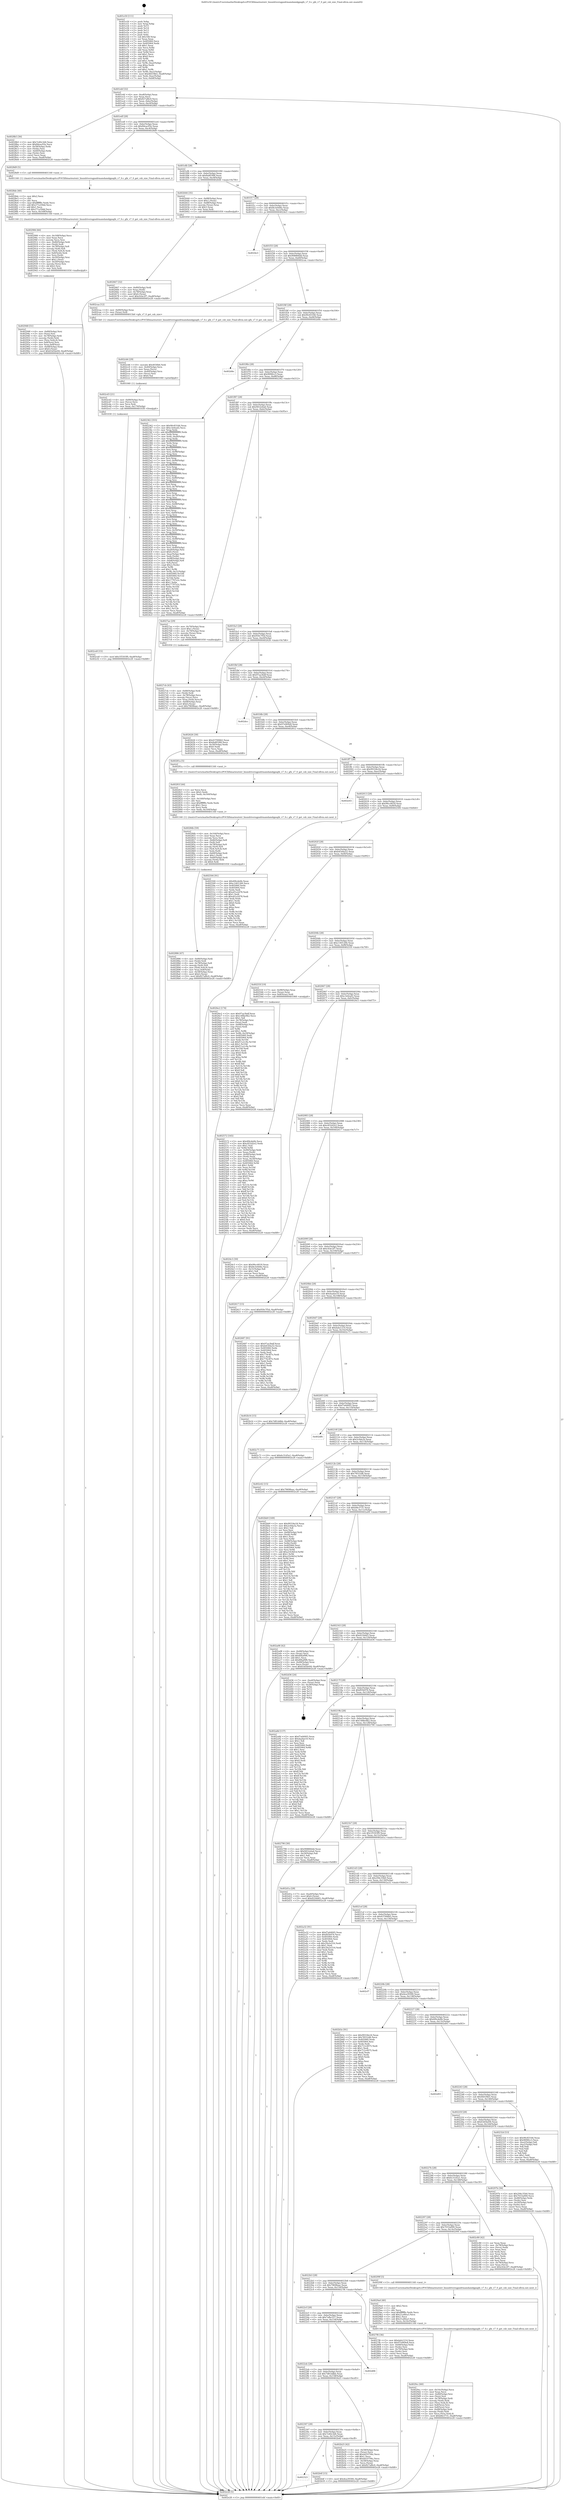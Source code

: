 digraph "0x401e50" {
  label = "0x401e50 (/mnt/c/Users/mathe/Desktop/tcc/POCII/binaries/extr_linuxdriversgpudrmamdamdgpugfx_v7_0.c_gfx_v7_0_get_csb_size_Final-ollvm.out::main(0))"
  labelloc = "t"
  node[shape=record]

  Entry [label="",width=0.3,height=0.3,shape=circle,fillcolor=black,style=filled]
  "0x401ebf" [label="{
     0x401ebf [32]\l
     | [instrs]\l
     &nbsp;&nbsp;0x401ebf \<+6\>: mov -0xa8(%rbp),%eax\l
     &nbsp;&nbsp;0x401ec5 \<+2\>: mov %eax,%ecx\l
     &nbsp;&nbsp;0x401ec7 \<+6\>: sub $0x827af6c0,%ecx\l
     &nbsp;&nbsp;0x401ecd \<+6\>: mov %eax,-0xbc(%rbp)\l
     &nbsp;&nbsp;0x401ed3 \<+6\>: mov %ecx,-0xc0(%rbp)\l
     &nbsp;&nbsp;0x401ed9 \<+6\>: je 00000000004028b5 \<main+0xa65\>\l
  }"]
  "0x4028b5" [label="{
     0x4028b5 [36]\l
     | [instrs]\l
     &nbsp;&nbsp;0x4028b5 \<+5\>: mov $0x7e40c3d4,%eax\l
     &nbsp;&nbsp;0x4028ba \<+5\>: mov $0x84eac93e,%ecx\l
     &nbsp;&nbsp;0x4028bf \<+4\>: mov -0x58(%rbp),%rdx\l
     &nbsp;&nbsp;0x4028c3 \<+2\>: mov (%rdx),%esi\l
     &nbsp;&nbsp;0x4028c5 \<+4\>: mov -0x60(%rbp),%rdx\l
     &nbsp;&nbsp;0x4028c9 \<+2\>: cmp (%rdx),%esi\l
     &nbsp;&nbsp;0x4028cb \<+3\>: cmovl %ecx,%eax\l
     &nbsp;&nbsp;0x4028ce \<+6\>: mov %eax,-0xa8(%rbp)\l
     &nbsp;&nbsp;0x4028d4 \<+5\>: jmp 0000000000402e28 \<main+0xfd8\>\l
  }"]
  "0x401edf" [label="{
     0x401edf [28]\l
     | [instrs]\l
     &nbsp;&nbsp;0x401edf \<+5\>: jmp 0000000000401ee4 \<main+0x94\>\l
     &nbsp;&nbsp;0x401ee4 \<+6\>: mov -0xbc(%rbp),%eax\l
     &nbsp;&nbsp;0x401eea \<+5\>: sub $0x84eac93e,%eax\l
     &nbsp;&nbsp;0x401eef \<+6\>: mov %eax,-0xc4(%rbp)\l
     &nbsp;&nbsp;0x401ef5 \<+6\>: je 00000000004028d9 \<main+0xa89\>\l
  }"]
  Exit [label="",width=0.3,height=0.3,shape=circle,fillcolor=black,style=filled,peripheries=2]
  "0x4028d9" [label="{
     0x4028d9 [5]\l
     | [instrs]\l
     &nbsp;&nbsp;0x4028d9 \<+5\>: call 0000000000401160 \<next_i\>\l
     | [calls]\l
     &nbsp;&nbsp;0x401160 \{1\} (/mnt/c/Users/mathe/Desktop/tcc/POCII/binaries/extr_linuxdriversgpudrmamdamdgpugfx_v7_0.c_gfx_v7_0_get_csb_size_Final-ollvm.out::next_i)\l
  }"]
  "0x401efb" [label="{
     0x401efb [28]\l
     | [instrs]\l
     &nbsp;&nbsp;0x401efb \<+5\>: jmp 0000000000401f00 \<main+0xb0\>\l
     &nbsp;&nbsp;0x401f00 \<+6\>: mov -0xbc(%rbp),%eax\l
     &nbsp;&nbsp;0x401f06 \<+5\>: sub $0x8a8f1f68,%eax\l
     &nbsp;&nbsp;0x401f0b \<+6\>: mov %eax,-0xc8(%rbp)\l
     &nbsp;&nbsp;0x401f11 \<+6\>: je 0000000000402644 \<main+0x7f4\>\l
  }"]
  "0x402ce8" [label="{
     0x402ce8 [15]\l
     | [instrs]\l
     &nbsp;&nbsp;0x402ce8 \<+10\>: movl $0x1f5503f9,-0xa8(%rbp)\l
     &nbsp;&nbsp;0x402cf2 \<+5\>: jmp 0000000000402e28 \<main+0xfd8\>\l
  }"]
  "0x402644" [label="{
     0x402644 [35]\l
     | [instrs]\l
     &nbsp;&nbsp;0x402644 \<+7\>: mov -0x88(%rbp),%rax\l
     &nbsp;&nbsp;0x40264b \<+6\>: movl $0x1,(%rax)\l
     &nbsp;&nbsp;0x402651 \<+7\>: mov -0x88(%rbp),%rax\l
     &nbsp;&nbsp;0x402658 \<+3\>: movslq (%rax),%rax\l
     &nbsp;&nbsp;0x40265b \<+4\>: shl $0x3,%rax\l
     &nbsp;&nbsp;0x40265f \<+3\>: mov %rax,%rdi\l
     &nbsp;&nbsp;0x402662 \<+5\>: call 0000000000401050 \<malloc@plt\>\l
     | [calls]\l
     &nbsp;&nbsp;0x401050 \{1\} (unknown)\l
  }"]
  "0x401f17" [label="{
     0x401f17 [28]\l
     | [instrs]\l
     &nbsp;&nbsp;0x401f17 \<+5\>: jmp 0000000000401f1c \<main+0xcc\>\l
     &nbsp;&nbsp;0x401f1c \<+6\>: mov -0xbc(%rbp),%eax\l
     &nbsp;&nbsp;0x401f22 \<+5\>: sub $0x8e3e0d4e,%eax\l
     &nbsp;&nbsp;0x401f27 \<+6\>: mov %eax,-0xcc(%rbp)\l
     &nbsp;&nbsp;0x401f2d \<+6\>: je 00000000004024e3 \<main+0x693\>\l
  }"]
  "0x402cd3" [label="{
     0x402cd3 [21]\l
     | [instrs]\l
     &nbsp;&nbsp;0x402cd3 \<+4\>: mov -0x80(%rbp),%rcx\l
     &nbsp;&nbsp;0x402cd7 \<+3\>: mov (%rcx),%rcx\l
     &nbsp;&nbsp;0x402cda \<+3\>: mov %rcx,%rdi\l
     &nbsp;&nbsp;0x402cdd \<+6\>: mov %eax,-0x170(%rbp)\l
     &nbsp;&nbsp;0x402ce3 \<+5\>: call 0000000000401030 \<free@plt\>\l
     | [calls]\l
     &nbsp;&nbsp;0x401030 \{1\} (unknown)\l
  }"]
  "0x4024e3" [label="{
     0x4024e3\l
  }", style=dashed]
  "0x401f33" [label="{
     0x401f33 [28]\l
     | [instrs]\l
     &nbsp;&nbsp;0x401f33 \<+5\>: jmp 0000000000401f38 \<main+0xe8\>\l
     &nbsp;&nbsp;0x401f38 \<+6\>: mov -0xbc(%rbp),%eax\l
     &nbsp;&nbsp;0x401f3e \<+5\>: sub $0x908866dd,%eax\l
     &nbsp;&nbsp;0x401f43 \<+6\>: mov %eax,-0xd0(%rbp)\l
     &nbsp;&nbsp;0x401f49 \<+6\>: je 0000000000402caa \<main+0xe5a\>\l
  }"]
  "0x402cb6" [label="{
     0x402cb6 [29]\l
     | [instrs]\l
     &nbsp;&nbsp;0x402cb6 \<+10\>: movabs $0x4030b6,%rdi\l
     &nbsp;&nbsp;0x402cc0 \<+4\>: mov -0x40(%rbp),%rcx\l
     &nbsp;&nbsp;0x402cc4 \<+2\>: mov %eax,(%rcx)\l
     &nbsp;&nbsp;0x402cc6 \<+4\>: mov -0x40(%rbp),%rcx\l
     &nbsp;&nbsp;0x402cca \<+2\>: mov (%rcx),%esi\l
     &nbsp;&nbsp;0x402ccc \<+2\>: mov $0x0,%al\l
     &nbsp;&nbsp;0x402cce \<+5\>: call 0000000000401040 \<printf@plt\>\l
     | [calls]\l
     &nbsp;&nbsp;0x401040 \{1\} (unknown)\l
  }"]
  "0x402caa" [label="{
     0x402caa [12]\l
     | [instrs]\l
     &nbsp;&nbsp;0x402caa \<+4\>: mov -0x80(%rbp),%rax\l
     &nbsp;&nbsp;0x402cae \<+3\>: mov (%rax),%rdi\l
     &nbsp;&nbsp;0x402cb1 \<+5\>: call 00000000004015b0 \<gfx_v7_0_get_csb_size\>\l
     | [calls]\l
     &nbsp;&nbsp;0x4015b0 \{1\} (/mnt/c/Users/mathe/Desktop/tcc/POCII/binaries/extr_linuxdriversgpudrmamdamdgpugfx_v7_0.c_gfx_v7_0_get_csb_size_Final-ollvm.out::gfx_v7_0_get_csb_size)\l
  }"]
  "0x401f4f" [label="{
     0x401f4f [28]\l
     | [instrs]\l
     &nbsp;&nbsp;0x401f4f \<+5\>: jmp 0000000000401f54 \<main+0x104\>\l
     &nbsp;&nbsp;0x401f54 \<+6\>: mov -0xbc(%rbp),%eax\l
     &nbsp;&nbsp;0x401f5a \<+5\>: sub $0x90c83166,%eax\l
     &nbsp;&nbsp;0x401f5f \<+6\>: mov %eax,-0xd4(%rbp)\l
     &nbsp;&nbsp;0x401f65 \<+6\>: je 0000000000402d4e \<main+0xefe\>\l
  }"]
  "0x402323" [label="{
     0x402323\l
  }", style=dashed]
  "0x402d4e" [label="{
     0x402d4e\l
  }", style=dashed]
  "0x401f6b" [label="{
     0x401f6b [28]\l
     | [instrs]\l
     &nbsp;&nbsp;0x401f6b \<+5\>: jmp 0000000000401f70 \<main+0x120\>\l
     &nbsp;&nbsp;0x401f70 \<+6\>: mov -0xbc(%rbp),%eax\l
     &nbsp;&nbsp;0x401f76 \<+5\>: sub $0x90f4fcc3,%eax\l
     &nbsp;&nbsp;0x401f7b \<+6\>: mov %eax,-0xd8(%rbp)\l
     &nbsp;&nbsp;0x401f81 \<+6\>: je 0000000000402362 \<main+0x512\>\l
  }"]
  "0x402b4f" [label="{
     0x402b4f [15]\l
     | [instrs]\l
     &nbsp;&nbsp;0x402b4f \<+10\>: movl $0x4ea39300,-0xa8(%rbp)\l
     &nbsp;&nbsp;0x402b59 \<+5\>: jmp 0000000000402e28 \<main+0xfd8\>\l
  }"]
  "0x402362" [label="{
     0x402362 [355]\l
     | [instrs]\l
     &nbsp;&nbsp;0x402362 \<+5\>: mov $0x90c83166,%eax\l
     &nbsp;&nbsp;0x402367 \<+5\>: mov $0xc3e6eaf2,%ecx\l
     &nbsp;&nbsp;0x40236c \<+3\>: mov %rsp,%rdx\l
     &nbsp;&nbsp;0x40236f \<+4\>: add $0xfffffffffffffff0,%rdx\l
     &nbsp;&nbsp;0x402373 \<+3\>: mov %rdx,%rsp\l
     &nbsp;&nbsp;0x402376 \<+7\>: mov %rdx,-0xa0(%rbp)\l
     &nbsp;&nbsp;0x40237d \<+3\>: mov %rsp,%rdx\l
     &nbsp;&nbsp;0x402380 \<+4\>: add $0xfffffffffffffff0,%rdx\l
     &nbsp;&nbsp;0x402384 \<+3\>: mov %rdx,%rsp\l
     &nbsp;&nbsp;0x402387 \<+3\>: mov %rsp,%rsi\l
     &nbsp;&nbsp;0x40238a \<+4\>: add $0xfffffffffffffff0,%rsi\l
     &nbsp;&nbsp;0x40238e \<+3\>: mov %rsi,%rsp\l
     &nbsp;&nbsp;0x402391 \<+7\>: mov %rsi,-0x98(%rbp)\l
     &nbsp;&nbsp;0x402398 \<+3\>: mov %rsp,%rsi\l
     &nbsp;&nbsp;0x40239b \<+4\>: add $0xfffffffffffffff0,%rsi\l
     &nbsp;&nbsp;0x40239f \<+3\>: mov %rsi,%rsp\l
     &nbsp;&nbsp;0x4023a2 \<+7\>: mov %rsi,-0x90(%rbp)\l
     &nbsp;&nbsp;0x4023a9 \<+3\>: mov %rsp,%rsi\l
     &nbsp;&nbsp;0x4023ac \<+4\>: add $0xfffffffffffffff0,%rsi\l
     &nbsp;&nbsp;0x4023b0 \<+3\>: mov %rsi,%rsp\l
     &nbsp;&nbsp;0x4023b3 \<+7\>: mov %rsi,-0x88(%rbp)\l
     &nbsp;&nbsp;0x4023ba \<+3\>: mov %rsp,%rsi\l
     &nbsp;&nbsp;0x4023bd \<+4\>: add $0xfffffffffffffff0,%rsi\l
     &nbsp;&nbsp;0x4023c1 \<+3\>: mov %rsi,%rsp\l
     &nbsp;&nbsp;0x4023c4 \<+4\>: mov %rsi,-0x80(%rbp)\l
     &nbsp;&nbsp;0x4023c8 \<+3\>: mov %rsp,%rsi\l
     &nbsp;&nbsp;0x4023cb \<+4\>: add $0xfffffffffffffff0,%rsi\l
     &nbsp;&nbsp;0x4023cf \<+3\>: mov %rsi,%rsp\l
     &nbsp;&nbsp;0x4023d2 \<+4\>: mov %rsi,-0x78(%rbp)\l
     &nbsp;&nbsp;0x4023d6 \<+3\>: mov %rsp,%rsi\l
     &nbsp;&nbsp;0x4023d9 \<+4\>: add $0xfffffffffffffff0,%rsi\l
     &nbsp;&nbsp;0x4023dd \<+3\>: mov %rsi,%rsp\l
     &nbsp;&nbsp;0x4023e0 \<+4\>: mov %rsi,-0x70(%rbp)\l
     &nbsp;&nbsp;0x4023e4 \<+3\>: mov %rsp,%rsi\l
     &nbsp;&nbsp;0x4023e7 \<+4\>: add $0xfffffffffffffff0,%rsi\l
     &nbsp;&nbsp;0x4023eb \<+3\>: mov %rsi,%rsp\l
     &nbsp;&nbsp;0x4023ee \<+4\>: mov %rsi,-0x68(%rbp)\l
     &nbsp;&nbsp;0x4023f2 \<+3\>: mov %rsp,%rsi\l
     &nbsp;&nbsp;0x4023f5 \<+4\>: add $0xfffffffffffffff0,%rsi\l
     &nbsp;&nbsp;0x4023f9 \<+3\>: mov %rsi,%rsp\l
     &nbsp;&nbsp;0x4023fc \<+4\>: mov %rsi,-0x60(%rbp)\l
     &nbsp;&nbsp;0x402400 \<+3\>: mov %rsp,%rsi\l
     &nbsp;&nbsp;0x402403 \<+4\>: add $0xfffffffffffffff0,%rsi\l
     &nbsp;&nbsp;0x402407 \<+3\>: mov %rsi,%rsp\l
     &nbsp;&nbsp;0x40240a \<+4\>: mov %rsi,-0x58(%rbp)\l
     &nbsp;&nbsp;0x40240e \<+3\>: mov %rsp,%rsi\l
     &nbsp;&nbsp;0x402411 \<+4\>: add $0xfffffffffffffff0,%rsi\l
     &nbsp;&nbsp;0x402415 \<+3\>: mov %rsi,%rsp\l
     &nbsp;&nbsp;0x402418 \<+4\>: mov %rsi,-0x50(%rbp)\l
     &nbsp;&nbsp;0x40241c \<+3\>: mov %rsp,%rsi\l
     &nbsp;&nbsp;0x40241f \<+4\>: add $0xfffffffffffffff0,%rsi\l
     &nbsp;&nbsp;0x402423 \<+3\>: mov %rsi,%rsp\l
     &nbsp;&nbsp;0x402426 \<+4\>: mov %rsi,-0x48(%rbp)\l
     &nbsp;&nbsp;0x40242a \<+3\>: mov %rsp,%rsi\l
     &nbsp;&nbsp;0x40242d \<+4\>: add $0xfffffffffffffff0,%rsi\l
     &nbsp;&nbsp;0x402431 \<+3\>: mov %rsi,%rsp\l
     &nbsp;&nbsp;0x402434 \<+4\>: mov %rsi,-0x40(%rbp)\l
     &nbsp;&nbsp;0x402438 \<+7\>: mov -0xa0(%rbp),%rsi\l
     &nbsp;&nbsp;0x40243f \<+6\>: movl $0x0,(%rsi)\l
     &nbsp;&nbsp;0x402445 \<+6\>: mov -0xac(%rbp),%edi\l
     &nbsp;&nbsp;0x40244b \<+2\>: mov %edi,(%rdx)\l
     &nbsp;&nbsp;0x40244d \<+7\>: mov -0x98(%rbp),%rsi\l
     &nbsp;&nbsp;0x402454 \<+7\>: mov -0xb8(%rbp),%r8\l
     &nbsp;&nbsp;0x40245b \<+3\>: mov %r8,(%rsi)\l
     &nbsp;&nbsp;0x40245e \<+3\>: cmpl $0x2,(%rdx)\l
     &nbsp;&nbsp;0x402461 \<+4\>: setne %r9b\l
     &nbsp;&nbsp;0x402465 \<+4\>: and $0x1,%r9b\l
     &nbsp;&nbsp;0x402469 \<+4\>: mov %r9b,-0x31(%rbp)\l
     &nbsp;&nbsp;0x40246d \<+8\>: mov 0x405060,%r10d\l
     &nbsp;&nbsp;0x402475 \<+8\>: mov 0x405064,%r11d\l
     &nbsp;&nbsp;0x40247d \<+3\>: mov %r10d,%ebx\l
     &nbsp;&nbsp;0x402480 \<+6\>: add $0x17707e2c,%ebx\l
     &nbsp;&nbsp;0x402486 \<+3\>: sub $0x1,%ebx\l
     &nbsp;&nbsp;0x402489 \<+6\>: sub $0x17707e2c,%ebx\l
     &nbsp;&nbsp;0x40248f \<+4\>: imul %ebx,%r10d\l
     &nbsp;&nbsp;0x402493 \<+4\>: and $0x1,%r10d\l
     &nbsp;&nbsp;0x402497 \<+4\>: cmp $0x0,%r10d\l
     &nbsp;&nbsp;0x40249b \<+4\>: sete %r9b\l
     &nbsp;&nbsp;0x40249f \<+4\>: cmp $0xa,%r11d\l
     &nbsp;&nbsp;0x4024a3 \<+4\>: setl %r14b\l
     &nbsp;&nbsp;0x4024a7 \<+3\>: mov %r9b,%r15b\l
     &nbsp;&nbsp;0x4024aa \<+3\>: and %r14b,%r15b\l
     &nbsp;&nbsp;0x4024ad \<+3\>: xor %r14b,%r9b\l
     &nbsp;&nbsp;0x4024b0 \<+3\>: or %r9b,%r15b\l
     &nbsp;&nbsp;0x4024b3 \<+4\>: test $0x1,%r15b\l
     &nbsp;&nbsp;0x4024b7 \<+3\>: cmovne %ecx,%eax\l
     &nbsp;&nbsp;0x4024ba \<+6\>: mov %eax,-0xa8(%rbp)\l
     &nbsp;&nbsp;0x4024c0 \<+5\>: jmp 0000000000402e28 \<main+0xfd8\>\l
  }"]
  "0x401f87" [label="{
     0x401f87 [28]\l
     | [instrs]\l
     &nbsp;&nbsp;0x401f87 \<+5\>: jmp 0000000000401f8c \<main+0x13c\>\l
     &nbsp;&nbsp;0x401f8c \<+6\>: mov -0xbc(%rbp),%eax\l
     &nbsp;&nbsp;0x401f92 \<+5\>: sub $0x9452e6a6,%eax\l
     &nbsp;&nbsp;0x401f97 \<+6\>: mov %eax,-0xdc(%rbp)\l
     &nbsp;&nbsp;0x401f9d \<+6\>: je 00000000004027ae \<main+0x95e\>\l
  }"]
  "0x402307" [label="{
     0x402307 [28]\l
     | [instrs]\l
     &nbsp;&nbsp;0x402307 \<+5\>: jmp 000000000040230c \<main+0x4bc\>\l
     &nbsp;&nbsp;0x40230c \<+6\>: mov -0xbc(%rbp),%eax\l
     &nbsp;&nbsp;0x402312 \<+5\>: sub $0x7e40c3d4,%eax\l
     &nbsp;&nbsp;0x402317 \<+6\>: mov %eax,-0x15c(%rbp)\l
     &nbsp;&nbsp;0x40231d \<+6\>: je 0000000000402b4f \<main+0xcff\>\l
  }"]
  "0x4027ae" [label="{
     0x4027ae [29]\l
     | [instrs]\l
     &nbsp;&nbsp;0x4027ae \<+4\>: mov -0x70(%rbp),%rax\l
     &nbsp;&nbsp;0x4027b2 \<+6\>: movl $0x1,(%rax)\l
     &nbsp;&nbsp;0x4027b8 \<+4\>: mov -0x70(%rbp),%rax\l
     &nbsp;&nbsp;0x4027bc \<+3\>: movslq (%rax),%rax\l
     &nbsp;&nbsp;0x4027bf \<+4\>: shl $0x4,%rax\l
     &nbsp;&nbsp;0x4027c3 \<+3\>: mov %rax,%rdi\l
     &nbsp;&nbsp;0x4027c6 \<+5\>: call 0000000000401050 \<malloc@plt\>\l
     | [calls]\l
     &nbsp;&nbsp;0x401050 \{1\} (unknown)\l
  }"]
  "0x401fa3" [label="{
     0x401fa3 [28]\l
     | [instrs]\l
     &nbsp;&nbsp;0x401fa3 \<+5\>: jmp 0000000000401fa8 \<main+0x158\>\l
     &nbsp;&nbsp;0x401fa8 \<+6\>: mov -0xbc(%rbp),%eax\l
     &nbsp;&nbsp;0x401fae \<+5\>: sub $0x950c7f5d,%eax\l
     &nbsp;&nbsp;0x401fb3 \<+6\>: mov %eax,-0xe0(%rbp)\l
     &nbsp;&nbsp;0x401fb9 \<+6\>: je 0000000000402626 \<main+0x7d6\>\l
  }"]
  "0x402b25" [label="{
     0x402b25 [42]\l
     | [instrs]\l
     &nbsp;&nbsp;0x402b25 \<+4\>: mov -0x58(%rbp),%rax\l
     &nbsp;&nbsp;0x402b29 \<+2\>: mov (%rax),%ecx\l
     &nbsp;&nbsp;0x402b2b \<+6\>: add $0x4d10794c,%ecx\l
     &nbsp;&nbsp;0x402b31 \<+3\>: add $0x1,%ecx\l
     &nbsp;&nbsp;0x402b34 \<+6\>: sub $0x4d10794c,%ecx\l
     &nbsp;&nbsp;0x402b3a \<+4\>: mov -0x58(%rbp),%rax\l
     &nbsp;&nbsp;0x402b3e \<+2\>: mov %ecx,(%rax)\l
     &nbsp;&nbsp;0x402b40 \<+10\>: movl $0x827af6c0,-0xa8(%rbp)\l
     &nbsp;&nbsp;0x402b4a \<+5\>: jmp 0000000000402e28 \<main+0xfd8\>\l
  }"]
  "0x402626" [label="{
     0x402626 [30]\l
     | [instrs]\l
     &nbsp;&nbsp;0x402626 \<+5\>: mov $0x437006b5,%eax\l
     &nbsp;&nbsp;0x40262b \<+5\>: mov $0x8a8f1f68,%ecx\l
     &nbsp;&nbsp;0x402630 \<+3\>: mov -0x30(%rbp),%edx\l
     &nbsp;&nbsp;0x402633 \<+3\>: cmp $0x0,%edx\l
     &nbsp;&nbsp;0x402636 \<+3\>: cmove %ecx,%eax\l
     &nbsp;&nbsp;0x402639 \<+6\>: mov %eax,-0xa8(%rbp)\l
     &nbsp;&nbsp;0x40263f \<+5\>: jmp 0000000000402e28 \<main+0xfd8\>\l
  }"]
  "0x401fbf" [label="{
     0x401fbf [28]\l
     | [instrs]\l
     &nbsp;&nbsp;0x401fbf \<+5\>: jmp 0000000000401fc4 \<main+0x174\>\l
     &nbsp;&nbsp;0x401fc4 \<+6\>: mov -0xbc(%rbp),%eax\l
     &nbsp;&nbsp;0x401fca \<+5\>: sub $0x97aa3bdf,%eax\l
     &nbsp;&nbsp;0x401fcf \<+6\>: mov %eax,-0xe4(%rbp)\l
     &nbsp;&nbsp;0x401fd5 \<+6\>: je 0000000000402dcc \<main+0xf7c\>\l
  }"]
  "0x4022eb" [label="{
     0x4022eb [28]\l
     | [instrs]\l
     &nbsp;&nbsp;0x4022eb \<+5\>: jmp 00000000004022f0 \<main+0x4a0\>\l
     &nbsp;&nbsp;0x4022f0 \<+6\>: mov -0xbc(%rbp),%eax\l
     &nbsp;&nbsp;0x4022f6 \<+5\>: sub $0x7d81ddbb,%eax\l
     &nbsp;&nbsp;0x4022fb \<+6\>: mov %eax,-0x158(%rbp)\l
     &nbsp;&nbsp;0x402301 \<+6\>: je 0000000000402b25 \<main+0xcd5\>\l
  }"]
  "0x402dcc" [label="{
     0x402dcc\l
  }", style=dashed]
  "0x401fdb" [label="{
     0x401fdb [28]\l
     | [instrs]\l
     &nbsp;&nbsp;0x401fdb \<+5\>: jmp 0000000000401fe0 \<main+0x190\>\l
     &nbsp;&nbsp;0x401fe0 \<+6\>: mov -0xbc(%rbp),%eax\l
     &nbsp;&nbsp;0x401fe6 \<+5\>: sub $0x97e069e8,%eax\l
     &nbsp;&nbsp;0x401feb \<+6\>: mov %eax,-0xe8(%rbp)\l
     &nbsp;&nbsp;0x401ff1 \<+6\>: je 000000000040281a \<main+0x9ca\>\l
  }"]
  "0x402d06" [label="{
     0x402d06\l
  }", style=dashed]
  "0x40281a" [label="{
     0x40281a [5]\l
     | [instrs]\l
     &nbsp;&nbsp;0x40281a \<+5\>: call 0000000000401160 \<next_i\>\l
     | [calls]\l
     &nbsp;&nbsp;0x401160 \{1\} (/mnt/c/Users/mathe/Desktop/tcc/POCII/binaries/extr_linuxdriversgpudrmamdamdgpugfx_v7_0.c_gfx_v7_0_get_csb_size_Final-ollvm.out::next_i)\l
  }"]
  "0x401ff7" [label="{
     0x401ff7 [28]\l
     | [instrs]\l
     &nbsp;&nbsp;0x401ff7 \<+5\>: jmp 0000000000401ffc \<main+0x1ac\>\l
     &nbsp;&nbsp;0x401ffc \<+6\>: mov -0xbc(%rbp),%eax\l
     &nbsp;&nbsp;0x402002 \<+5\>: sub $0x99334e24,%eax\l
     &nbsp;&nbsp;0x402007 \<+6\>: mov %eax,-0xec(%rbp)\l
     &nbsp;&nbsp;0x40200d \<+6\>: je 0000000000402e03 \<main+0xfb3\>\l
  }"]
  "0x4029cc" [label="{
     0x4029cc [60]\l
     | [instrs]\l
     &nbsp;&nbsp;0x4029cc \<+6\>: mov -0x16c(%rbp),%ecx\l
     &nbsp;&nbsp;0x4029d2 \<+3\>: imul %eax,%ecx\l
     &nbsp;&nbsp;0x4029d5 \<+4\>: mov -0x80(%rbp),%rsi\l
     &nbsp;&nbsp;0x4029d9 \<+3\>: mov (%rsi),%rsi\l
     &nbsp;&nbsp;0x4029dc \<+4\>: mov -0x78(%rbp),%rdi\l
     &nbsp;&nbsp;0x4029e0 \<+3\>: movslq (%rdi),%rdi\l
     &nbsp;&nbsp;0x4029e3 \<+4\>: mov (%rsi,%rdi,8),%rsi\l
     &nbsp;&nbsp;0x4029e7 \<+4\>: mov 0x8(%rsi),%rsi\l
     &nbsp;&nbsp;0x4029eb \<+4\>: mov 0x8(%rsi),%rsi\l
     &nbsp;&nbsp;0x4029ef \<+4\>: mov -0x48(%rbp),%rdi\l
     &nbsp;&nbsp;0x4029f3 \<+3\>: movslq (%rdi),%rdi\l
     &nbsp;&nbsp;0x4029f6 \<+3\>: mov %ecx,(%rsi,%rdi,4)\l
     &nbsp;&nbsp;0x4029f9 \<+10\>: movl $0xb8e3731,-0xa8(%rbp)\l
     &nbsp;&nbsp;0x402a03 \<+5\>: jmp 0000000000402e28 \<main+0xfd8\>\l
  }"]
  "0x402e03" [label="{
     0x402e03\l
  }", style=dashed]
  "0x402013" [label="{
     0x402013 [28]\l
     | [instrs]\l
     &nbsp;&nbsp;0x402013 \<+5\>: jmp 0000000000402018 \<main+0x1c8\>\l
     &nbsp;&nbsp;0x402018 \<+6\>: mov -0xbc(%rbp),%eax\l
     &nbsp;&nbsp;0x40201e \<+5\>: sub $0x99cc4018,%eax\l
     &nbsp;&nbsp;0x402023 \<+6\>: mov %eax,-0xf0(%rbp)\l
     &nbsp;&nbsp;0x402029 \<+6\>: je 0000000000402504 \<main+0x6b4\>\l
  }"]
  "0x4029a4" [label="{
     0x4029a4 [40]\l
     | [instrs]\l
     &nbsp;&nbsp;0x4029a4 \<+5\>: mov $0x2,%ecx\l
     &nbsp;&nbsp;0x4029a9 \<+1\>: cltd\l
     &nbsp;&nbsp;0x4029aa \<+2\>: idiv %ecx\l
     &nbsp;&nbsp;0x4029ac \<+6\>: imul $0xfffffffe,%edx,%ecx\l
     &nbsp;&nbsp;0x4029b2 \<+6\>: add $0x21a4fea3,%ecx\l
     &nbsp;&nbsp;0x4029b8 \<+3\>: add $0x1,%ecx\l
     &nbsp;&nbsp;0x4029bb \<+6\>: sub $0x21a4fea3,%ecx\l
     &nbsp;&nbsp;0x4029c1 \<+6\>: mov %ecx,-0x16c(%rbp)\l
     &nbsp;&nbsp;0x4029c7 \<+5\>: call 0000000000401160 \<next_i\>\l
     | [calls]\l
     &nbsp;&nbsp;0x401160 \{1\} (/mnt/c/Users/mathe/Desktop/tcc/POCII/binaries/extr_linuxdriversgpudrmamdamdgpugfx_v7_0.c_gfx_v7_0_get_csb_size_Final-ollvm.out::next_i)\l
  }"]
  "0x402504" [label="{
     0x402504 [91]\l
     | [instrs]\l
     &nbsp;&nbsp;0x402504 \<+5\>: mov $0x4f4cde6b,%eax\l
     &nbsp;&nbsp;0x402509 \<+5\>: mov $0xc1401266,%ecx\l
     &nbsp;&nbsp;0x40250e \<+7\>: mov 0x405060,%edx\l
     &nbsp;&nbsp;0x402515 \<+7\>: mov 0x405064,%esi\l
     &nbsp;&nbsp;0x40251c \<+2\>: mov %edx,%edi\l
     &nbsp;&nbsp;0x40251e \<+6\>: add $0xa01a2d78,%edi\l
     &nbsp;&nbsp;0x402524 \<+3\>: sub $0x1,%edi\l
     &nbsp;&nbsp;0x402527 \<+6\>: sub $0xa01a2d78,%edi\l
     &nbsp;&nbsp;0x40252d \<+3\>: imul %edi,%edx\l
     &nbsp;&nbsp;0x402530 \<+3\>: and $0x1,%edx\l
     &nbsp;&nbsp;0x402533 \<+3\>: cmp $0x0,%edx\l
     &nbsp;&nbsp;0x402536 \<+4\>: sete %r8b\l
     &nbsp;&nbsp;0x40253a \<+3\>: cmp $0xa,%esi\l
     &nbsp;&nbsp;0x40253d \<+4\>: setl %r9b\l
     &nbsp;&nbsp;0x402541 \<+3\>: mov %r8b,%r10b\l
     &nbsp;&nbsp;0x402544 \<+3\>: and %r9b,%r10b\l
     &nbsp;&nbsp;0x402547 \<+3\>: xor %r9b,%r8b\l
     &nbsp;&nbsp;0x40254a \<+3\>: or %r8b,%r10b\l
     &nbsp;&nbsp;0x40254d \<+4\>: test $0x1,%r10b\l
     &nbsp;&nbsp;0x402551 \<+3\>: cmovne %ecx,%eax\l
     &nbsp;&nbsp;0x402554 \<+6\>: mov %eax,-0xa8(%rbp)\l
     &nbsp;&nbsp;0x40255a \<+5\>: jmp 0000000000402e28 \<main+0xfd8\>\l
  }"]
  "0x40202f" [label="{
     0x40202f [28]\l
     | [instrs]\l
     &nbsp;&nbsp;0x40202f \<+5\>: jmp 0000000000402034 \<main+0x1e4\>\l
     &nbsp;&nbsp;0x402034 \<+6\>: mov -0xbc(%rbp),%eax\l
     &nbsp;&nbsp;0x40203a \<+5\>: sub $0xb4544a52,%eax\l
     &nbsp;&nbsp;0x40203f \<+6\>: mov %eax,-0xf4(%rbp)\l
     &nbsp;&nbsp;0x402045 \<+6\>: je 00000000004026e2 \<main+0x892\>\l
  }"]
  "0x402948" [label="{
     0x402948 [51]\l
     | [instrs]\l
     &nbsp;&nbsp;0x402948 \<+4\>: mov -0x80(%rbp),%rsi\l
     &nbsp;&nbsp;0x40294c \<+3\>: mov (%rsi),%rsi\l
     &nbsp;&nbsp;0x40294f \<+4\>: mov -0x78(%rbp),%rdi\l
     &nbsp;&nbsp;0x402953 \<+3\>: movslq (%rdi),%rdi\l
     &nbsp;&nbsp;0x402956 \<+4\>: mov (%rsi,%rdi,8),%rsi\l
     &nbsp;&nbsp;0x40295a \<+4\>: mov 0x8(%rsi),%rsi\l
     &nbsp;&nbsp;0x40295e \<+4\>: mov %rax,0x8(%rsi)\l
     &nbsp;&nbsp;0x402962 \<+4\>: mov -0x48(%rbp),%rax\l
     &nbsp;&nbsp;0x402966 \<+6\>: movl $0x0,(%rax)\l
     &nbsp;&nbsp;0x40296c \<+10\>: movl $0x63d5be04,-0xa8(%rbp)\l
     &nbsp;&nbsp;0x402976 \<+5\>: jmp 0000000000402e28 \<main+0xfd8\>\l
  }"]
  "0x4026e2" [label="{
     0x4026e2 [174]\l
     | [instrs]\l
     &nbsp;&nbsp;0x4026e2 \<+5\>: mov $0x97aa3bdf,%eax\l
     &nbsp;&nbsp;0x4026e7 \<+5\>: mov $0x148be9b2,%ecx\l
     &nbsp;&nbsp;0x4026ec \<+2\>: mov $0x1,%dl\l
     &nbsp;&nbsp;0x4026ee \<+4\>: mov -0x78(%rbp),%rsi\l
     &nbsp;&nbsp;0x4026f2 \<+2\>: mov (%rsi),%edi\l
     &nbsp;&nbsp;0x4026f4 \<+7\>: mov -0x88(%rbp),%rsi\l
     &nbsp;&nbsp;0x4026fb \<+2\>: cmp (%rsi),%edi\l
     &nbsp;&nbsp;0x4026fd \<+4\>: setl %r8b\l
     &nbsp;&nbsp;0x402701 \<+4\>: and $0x1,%r8b\l
     &nbsp;&nbsp;0x402705 \<+4\>: mov %r8b,-0x29(%rbp)\l
     &nbsp;&nbsp;0x402709 \<+7\>: mov 0x405060,%edi\l
     &nbsp;&nbsp;0x402710 \<+8\>: mov 0x405064,%r9d\l
     &nbsp;&nbsp;0x402718 \<+3\>: mov %edi,%r10d\l
     &nbsp;&nbsp;0x40271b \<+7\>: sub $0xf11a1c9e,%r10d\l
     &nbsp;&nbsp;0x402722 \<+4\>: sub $0x1,%r10d\l
     &nbsp;&nbsp;0x402726 \<+7\>: add $0xf11a1c9e,%r10d\l
     &nbsp;&nbsp;0x40272d \<+4\>: imul %r10d,%edi\l
     &nbsp;&nbsp;0x402731 \<+3\>: and $0x1,%edi\l
     &nbsp;&nbsp;0x402734 \<+3\>: cmp $0x0,%edi\l
     &nbsp;&nbsp;0x402737 \<+4\>: sete %r8b\l
     &nbsp;&nbsp;0x40273b \<+4\>: cmp $0xa,%r9d\l
     &nbsp;&nbsp;0x40273f \<+4\>: setl %r11b\l
     &nbsp;&nbsp;0x402743 \<+3\>: mov %r8b,%bl\l
     &nbsp;&nbsp;0x402746 \<+3\>: xor $0xff,%bl\l
     &nbsp;&nbsp;0x402749 \<+3\>: mov %r11b,%r14b\l
     &nbsp;&nbsp;0x40274c \<+4\>: xor $0xff,%r14b\l
     &nbsp;&nbsp;0x402750 \<+3\>: xor $0x0,%dl\l
     &nbsp;&nbsp;0x402753 \<+3\>: mov %bl,%r15b\l
     &nbsp;&nbsp;0x402756 \<+4\>: and $0x0,%r15b\l
     &nbsp;&nbsp;0x40275a \<+3\>: and %dl,%r8b\l
     &nbsp;&nbsp;0x40275d \<+3\>: mov %r14b,%r12b\l
     &nbsp;&nbsp;0x402760 \<+4\>: and $0x0,%r12b\l
     &nbsp;&nbsp;0x402764 \<+3\>: and %dl,%r11b\l
     &nbsp;&nbsp;0x402767 \<+3\>: or %r8b,%r15b\l
     &nbsp;&nbsp;0x40276a \<+3\>: or %r11b,%r12b\l
     &nbsp;&nbsp;0x40276d \<+3\>: xor %r12b,%r15b\l
     &nbsp;&nbsp;0x402770 \<+3\>: or %r14b,%bl\l
     &nbsp;&nbsp;0x402773 \<+3\>: xor $0xff,%bl\l
     &nbsp;&nbsp;0x402776 \<+3\>: or $0x0,%dl\l
     &nbsp;&nbsp;0x402779 \<+2\>: and %dl,%bl\l
     &nbsp;&nbsp;0x40277b \<+3\>: or %bl,%r15b\l
     &nbsp;&nbsp;0x40277e \<+4\>: test $0x1,%r15b\l
     &nbsp;&nbsp;0x402782 \<+3\>: cmovne %ecx,%eax\l
     &nbsp;&nbsp;0x402785 \<+6\>: mov %eax,-0xa8(%rbp)\l
     &nbsp;&nbsp;0x40278b \<+5\>: jmp 0000000000402e28 \<main+0xfd8\>\l
  }"]
  "0x40204b" [label="{
     0x40204b [28]\l
     | [instrs]\l
     &nbsp;&nbsp;0x40204b \<+5\>: jmp 0000000000402050 \<main+0x200\>\l
     &nbsp;&nbsp;0x402050 \<+6\>: mov -0xbc(%rbp),%eax\l
     &nbsp;&nbsp;0x402056 \<+5\>: sub $0xc1401266,%eax\l
     &nbsp;&nbsp;0x40205b \<+6\>: mov %eax,-0xf8(%rbp)\l
     &nbsp;&nbsp;0x402061 \<+6\>: je 000000000040255f \<main+0x70f\>\l
  }"]
  "0x402906" [label="{
     0x402906 [66]\l
     | [instrs]\l
     &nbsp;&nbsp;0x402906 \<+6\>: mov -0x168(%rbp),%ecx\l
     &nbsp;&nbsp;0x40290c \<+3\>: imul %eax,%ecx\l
     &nbsp;&nbsp;0x40290f \<+3\>: movslq %ecx,%rsi\l
     &nbsp;&nbsp;0x402912 \<+4\>: mov -0x80(%rbp),%rdi\l
     &nbsp;&nbsp;0x402916 \<+3\>: mov (%rdi),%rdi\l
     &nbsp;&nbsp;0x402919 \<+4\>: mov -0x78(%rbp),%r8\l
     &nbsp;&nbsp;0x40291d \<+3\>: movslq (%r8),%r8\l
     &nbsp;&nbsp;0x402920 \<+4\>: mov (%rdi,%r8,8),%rdi\l
     &nbsp;&nbsp;0x402924 \<+4\>: mov 0x8(%rdi),%rdi\l
     &nbsp;&nbsp;0x402928 \<+3\>: mov %rsi,(%rdi)\l
     &nbsp;&nbsp;0x40292b \<+4\>: mov -0x50(%rbp),%rsi\l
     &nbsp;&nbsp;0x40292f \<+6\>: movl $0x1,(%rsi)\l
     &nbsp;&nbsp;0x402935 \<+4\>: mov -0x50(%rbp),%rsi\l
     &nbsp;&nbsp;0x402939 \<+3\>: movslq (%rsi),%rsi\l
     &nbsp;&nbsp;0x40293c \<+4\>: shl $0x2,%rsi\l
     &nbsp;&nbsp;0x402940 \<+3\>: mov %rsi,%rdi\l
     &nbsp;&nbsp;0x402943 \<+5\>: call 0000000000401050 \<malloc@plt\>\l
     | [calls]\l
     &nbsp;&nbsp;0x401050 \{1\} (unknown)\l
  }"]
  "0x40255f" [label="{
     0x40255f [19]\l
     | [instrs]\l
     &nbsp;&nbsp;0x40255f \<+7\>: mov -0x98(%rbp),%rax\l
     &nbsp;&nbsp;0x402566 \<+3\>: mov (%rax),%rax\l
     &nbsp;&nbsp;0x402569 \<+4\>: mov 0x8(%rax),%rdi\l
     &nbsp;&nbsp;0x40256d \<+5\>: call 0000000000401060 \<atoi@plt\>\l
     | [calls]\l
     &nbsp;&nbsp;0x401060 \{1\} (unknown)\l
  }"]
  "0x402067" [label="{
     0x402067 [28]\l
     | [instrs]\l
     &nbsp;&nbsp;0x402067 \<+5\>: jmp 000000000040206c \<main+0x21c\>\l
     &nbsp;&nbsp;0x40206c \<+6\>: mov -0xbc(%rbp),%eax\l
     &nbsp;&nbsp;0x402072 \<+5\>: sub $0xc3e6eaf2,%eax\l
     &nbsp;&nbsp;0x402077 \<+6\>: mov %eax,-0xfc(%rbp)\l
     &nbsp;&nbsp;0x40207d \<+6\>: je 00000000004024c5 \<main+0x675\>\l
  }"]
  "0x4028de" [label="{
     0x4028de [40]\l
     | [instrs]\l
     &nbsp;&nbsp;0x4028de \<+5\>: mov $0x2,%ecx\l
     &nbsp;&nbsp;0x4028e3 \<+1\>: cltd\l
     &nbsp;&nbsp;0x4028e4 \<+2\>: idiv %ecx\l
     &nbsp;&nbsp;0x4028e6 \<+6\>: imul $0xfffffffe,%edx,%ecx\l
     &nbsp;&nbsp;0x4028ec \<+6\>: add $0x271a59dd,%ecx\l
     &nbsp;&nbsp;0x4028f2 \<+3\>: add $0x1,%ecx\l
     &nbsp;&nbsp;0x4028f5 \<+6\>: sub $0x271a59dd,%ecx\l
     &nbsp;&nbsp;0x4028fb \<+6\>: mov %ecx,-0x168(%rbp)\l
     &nbsp;&nbsp;0x402901 \<+5\>: call 0000000000401160 \<next_i\>\l
     | [calls]\l
     &nbsp;&nbsp;0x401160 \{1\} (/mnt/c/Users/mathe/Desktop/tcc/POCII/binaries/extr_linuxdriversgpudrmamdamdgpugfx_v7_0.c_gfx_v7_0_get_csb_size_Final-ollvm.out::next_i)\l
  }"]
  "0x4024c5" [label="{
     0x4024c5 [30]\l
     | [instrs]\l
     &nbsp;&nbsp;0x4024c5 \<+5\>: mov $0x99cc4018,%eax\l
     &nbsp;&nbsp;0x4024ca \<+5\>: mov $0x8e3e0d4e,%ecx\l
     &nbsp;&nbsp;0x4024cf \<+3\>: mov -0x31(%rbp),%dl\l
     &nbsp;&nbsp;0x4024d2 \<+3\>: test $0x1,%dl\l
     &nbsp;&nbsp;0x4024d5 \<+3\>: cmovne %ecx,%eax\l
     &nbsp;&nbsp;0x4024d8 \<+6\>: mov %eax,-0xa8(%rbp)\l
     &nbsp;&nbsp;0x4024de \<+5\>: jmp 0000000000402e28 \<main+0xfd8\>\l
  }"]
  "0x402083" [label="{
     0x402083 [28]\l
     | [instrs]\l
     &nbsp;&nbsp;0x402083 \<+5\>: jmp 0000000000402088 \<main+0x238\>\l
     &nbsp;&nbsp;0x402088 \<+6\>: mov -0xbc(%rbp),%eax\l
     &nbsp;&nbsp;0x40208e \<+5\>: sub $0xc832d2e2,%eax\l
     &nbsp;&nbsp;0x402093 \<+6\>: mov %eax,-0x100(%rbp)\l
     &nbsp;&nbsp;0x402099 \<+6\>: je 0000000000402617 \<main+0x7c7\>\l
  }"]
  "0x402886" [label="{
     0x402886 [47]\l
     | [instrs]\l
     &nbsp;&nbsp;0x402886 \<+4\>: mov -0x80(%rbp),%rdi\l
     &nbsp;&nbsp;0x40288a \<+3\>: mov (%rdi),%rdi\l
     &nbsp;&nbsp;0x40288d \<+4\>: mov -0x78(%rbp),%r8\l
     &nbsp;&nbsp;0x402891 \<+3\>: movslq (%r8),%r8\l
     &nbsp;&nbsp;0x402894 \<+4\>: mov (%rdi,%r8,8),%rdi\l
     &nbsp;&nbsp;0x402898 \<+4\>: mov %rax,0x8(%rdi)\l
     &nbsp;&nbsp;0x40289c \<+4\>: mov -0x58(%rbp),%rax\l
     &nbsp;&nbsp;0x4028a0 \<+6\>: movl $0x0,(%rax)\l
     &nbsp;&nbsp;0x4028a6 \<+10\>: movl $0x827af6c0,-0xa8(%rbp)\l
     &nbsp;&nbsp;0x4028b0 \<+5\>: jmp 0000000000402e28 \<main+0xfd8\>\l
  }"]
  "0x402617" [label="{
     0x402617 [15]\l
     | [instrs]\l
     &nbsp;&nbsp;0x402617 \<+10\>: movl $0x950c7f5d,-0xa8(%rbp)\l
     &nbsp;&nbsp;0x402621 \<+5\>: jmp 0000000000402e28 \<main+0xfd8\>\l
  }"]
  "0x40209f" [label="{
     0x40209f [28]\l
     | [instrs]\l
     &nbsp;&nbsp;0x40209f \<+5\>: jmp 00000000004020a4 \<main+0x254\>\l
     &nbsp;&nbsp;0x4020a4 \<+6\>: mov -0xbc(%rbp),%eax\l
     &nbsp;&nbsp;0x4020aa \<+5\>: sub $0xcfcbc2f7,%eax\l
     &nbsp;&nbsp;0x4020af \<+6\>: mov %eax,-0x104(%rbp)\l
     &nbsp;&nbsp;0x4020b5 \<+6\>: je 0000000000402687 \<main+0x837\>\l
  }"]
  "0x40284b" [label="{
     0x40284b [59]\l
     | [instrs]\l
     &nbsp;&nbsp;0x40284b \<+6\>: mov -0x164(%rbp),%ecx\l
     &nbsp;&nbsp;0x402851 \<+3\>: imul %eax,%ecx\l
     &nbsp;&nbsp;0x402854 \<+3\>: movslq %ecx,%rdi\l
     &nbsp;&nbsp;0x402857 \<+4\>: mov -0x80(%rbp),%r8\l
     &nbsp;&nbsp;0x40285b \<+3\>: mov (%r8),%r8\l
     &nbsp;&nbsp;0x40285e \<+4\>: mov -0x78(%rbp),%r9\l
     &nbsp;&nbsp;0x402862 \<+3\>: movslq (%r9),%r9\l
     &nbsp;&nbsp;0x402865 \<+4\>: mov (%r8,%r9,8),%r8\l
     &nbsp;&nbsp;0x402869 \<+3\>: mov %rdi,(%r8)\l
     &nbsp;&nbsp;0x40286c \<+4\>: mov -0x60(%rbp),%rdi\l
     &nbsp;&nbsp;0x402870 \<+6\>: movl $0x1,(%rdi)\l
     &nbsp;&nbsp;0x402876 \<+4\>: mov -0x60(%rbp),%rdi\l
     &nbsp;&nbsp;0x40287a \<+3\>: movslq (%rdi),%rdi\l
     &nbsp;&nbsp;0x40287d \<+4\>: shl $0x4,%rdi\l
     &nbsp;&nbsp;0x402881 \<+5\>: call 0000000000401050 \<malloc@plt\>\l
     | [calls]\l
     &nbsp;&nbsp;0x401050 \{1\} (unknown)\l
  }"]
  "0x402687" [label="{
     0x402687 [91]\l
     | [instrs]\l
     &nbsp;&nbsp;0x402687 \<+5\>: mov $0x97aa3bdf,%eax\l
     &nbsp;&nbsp;0x40268c \<+5\>: mov $0xb4544a52,%ecx\l
     &nbsp;&nbsp;0x402691 \<+7\>: mov 0x405060,%edx\l
     &nbsp;&nbsp;0x402698 \<+7\>: mov 0x405064,%esi\l
     &nbsp;&nbsp;0x40269f \<+2\>: mov %edx,%edi\l
     &nbsp;&nbsp;0x4026a1 \<+6\>: add $0x774c4f7e,%edi\l
     &nbsp;&nbsp;0x4026a7 \<+3\>: sub $0x1,%edi\l
     &nbsp;&nbsp;0x4026aa \<+6\>: sub $0x774c4f7e,%edi\l
     &nbsp;&nbsp;0x4026b0 \<+3\>: imul %edi,%edx\l
     &nbsp;&nbsp;0x4026b3 \<+3\>: and $0x1,%edx\l
     &nbsp;&nbsp;0x4026b6 \<+3\>: cmp $0x0,%edx\l
     &nbsp;&nbsp;0x4026b9 \<+4\>: sete %r8b\l
     &nbsp;&nbsp;0x4026bd \<+3\>: cmp $0xa,%esi\l
     &nbsp;&nbsp;0x4026c0 \<+4\>: setl %r9b\l
     &nbsp;&nbsp;0x4026c4 \<+3\>: mov %r8b,%r10b\l
     &nbsp;&nbsp;0x4026c7 \<+3\>: and %r9b,%r10b\l
     &nbsp;&nbsp;0x4026ca \<+3\>: xor %r9b,%r8b\l
     &nbsp;&nbsp;0x4026cd \<+3\>: or %r8b,%r10b\l
     &nbsp;&nbsp;0x4026d0 \<+4\>: test $0x1,%r10b\l
     &nbsp;&nbsp;0x4026d4 \<+3\>: cmovne %ecx,%eax\l
     &nbsp;&nbsp;0x4026d7 \<+6\>: mov %eax,-0xa8(%rbp)\l
     &nbsp;&nbsp;0x4026dd \<+5\>: jmp 0000000000402e28 \<main+0xfd8\>\l
  }"]
  "0x4020bb" [label="{
     0x4020bb [28]\l
     | [instrs]\l
     &nbsp;&nbsp;0x4020bb \<+5\>: jmp 00000000004020c0 \<main+0x270\>\l
     &nbsp;&nbsp;0x4020c0 \<+6\>: mov -0xbc(%rbp),%eax\l
     &nbsp;&nbsp;0x4020c6 \<+5\>: sub $0xdaafae10,%eax\l
     &nbsp;&nbsp;0x4020cb \<+6\>: mov %eax,-0x108(%rbp)\l
     &nbsp;&nbsp;0x4020d1 \<+6\>: je 0000000000402b16 \<main+0xcc6\>\l
  }"]
  "0x40281f" [label="{
     0x40281f [44]\l
     | [instrs]\l
     &nbsp;&nbsp;0x40281f \<+2\>: xor %ecx,%ecx\l
     &nbsp;&nbsp;0x402821 \<+5\>: mov $0x2,%edx\l
     &nbsp;&nbsp;0x402826 \<+6\>: mov %edx,-0x160(%rbp)\l
     &nbsp;&nbsp;0x40282c \<+1\>: cltd\l
     &nbsp;&nbsp;0x40282d \<+6\>: mov -0x160(%rbp),%esi\l
     &nbsp;&nbsp;0x402833 \<+2\>: idiv %esi\l
     &nbsp;&nbsp;0x402835 \<+6\>: imul $0xfffffffe,%edx,%edx\l
     &nbsp;&nbsp;0x40283b \<+3\>: sub $0x1,%ecx\l
     &nbsp;&nbsp;0x40283e \<+2\>: sub %ecx,%edx\l
     &nbsp;&nbsp;0x402840 \<+6\>: mov %edx,-0x164(%rbp)\l
     &nbsp;&nbsp;0x402846 \<+5\>: call 0000000000401160 \<next_i\>\l
     | [calls]\l
     &nbsp;&nbsp;0x401160 \{1\} (/mnt/c/Users/mathe/Desktop/tcc/POCII/binaries/extr_linuxdriversgpudrmamdamdgpugfx_v7_0.c_gfx_v7_0_get_csb_size_Final-ollvm.out::next_i)\l
  }"]
  "0x402b16" [label="{
     0x402b16 [15]\l
     | [instrs]\l
     &nbsp;&nbsp;0x402b16 \<+10\>: movl $0x7d81ddbb,-0xa8(%rbp)\l
     &nbsp;&nbsp;0x402b20 \<+5\>: jmp 0000000000402e28 \<main+0xfd8\>\l
  }"]
  "0x4020d7" [label="{
     0x4020d7 [28]\l
     | [instrs]\l
     &nbsp;&nbsp;0x4020d7 \<+5\>: jmp 00000000004020dc \<main+0x28c\>\l
     &nbsp;&nbsp;0x4020dc \<+6\>: mov -0xbc(%rbp),%eax\l
     &nbsp;&nbsp;0x4020e2 \<+5\>: sub $0xdafa1214,%eax\l
     &nbsp;&nbsp;0x4020e7 \<+6\>: mov %eax,-0x10c(%rbp)\l
     &nbsp;&nbsp;0x4020ed \<+6\>: je 0000000000402c71 \<main+0xe21\>\l
  }"]
  "0x4022cf" [label="{
     0x4022cf [28]\l
     | [instrs]\l
     &nbsp;&nbsp;0x4022cf \<+5\>: jmp 00000000004022d4 \<main+0x484\>\l
     &nbsp;&nbsp;0x4022d4 \<+6\>: mov -0xbc(%rbp),%eax\l
     &nbsp;&nbsp;0x4022da \<+5\>: sub $0x7afbc557,%eax\l
     &nbsp;&nbsp;0x4022df \<+6\>: mov %eax,-0x154(%rbp)\l
     &nbsp;&nbsp;0x4022e5 \<+6\>: je 0000000000402d06 \<main+0xeb6\>\l
  }"]
  "0x402c71" [label="{
     0x402c71 [15]\l
     | [instrs]\l
     &nbsp;&nbsp;0x402c71 \<+10\>: movl $0x6c31d5a1,-0xa8(%rbp)\l
     &nbsp;&nbsp;0x402c7b \<+5\>: jmp 0000000000402e28 \<main+0xfd8\>\l
  }"]
  "0x4020f3" [label="{
     0x4020f3 [28]\l
     | [instrs]\l
     &nbsp;&nbsp;0x4020f3 \<+5\>: jmp 00000000004020f8 \<main+0x2a8\>\l
     &nbsp;&nbsp;0x4020f8 \<+6\>: mov -0xbc(%rbp),%eax\l
     &nbsp;&nbsp;0x4020fe \<+5\>: sub $0xf7a64005,%eax\l
     &nbsp;&nbsp;0x402103 \<+6\>: mov %eax,-0x110(%rbp)\l
     &nbsp;&nbsp;0x402109 \<+6\>: je 0000000000402df4 \<main+0xfa4\>\l
  }"]
  "0x4027f6" [label="{
     0x4027f6 [36]\l
     | [instrs]\l
     &nbsp;&nbsp;0x4027f6 \<+5\>: mov $0xdafa1214,%eax\l
     &nbsp;&nbsp;0x4027fb \<+5\>: mov $0x97e069e8,%ecx\l
     &nbsp;&nbsp;0x402800 \<+4\>: mov -0x68(%rbp),%rdx\l
     &nbsp;&nbsp;0x402804 \<+2\>: mov (%rdx),%esi\l
     &nbsp;&nbsp;0x402806 \<+4\>: mov -0x70(%rbp),%rdx\l
     &nbsp;&nbsp;0x40280a \<+2\>: cmp (%rdx),%esi\l
     &nbsp;&nbsp;0x40280c \<+3\>: cmovl %ecx,%eax\l
     &nbsp;&nbsp;0x40280f \<+6\>: mov %eax,-0xa8(%rbp)\l
     &nbsp;&nbsp;0x402815 \<+5\>: jmp 0000000000402e28 \<main+0xfd8\>\l
  }"]
  "0x402df4" [label="{
     0x402df4\l
  }", style=dashed]
  "0x40210f" [label="{
     0x40210f [28]\l
     | [instrs]\l
     &nbsp;&nbsp;0x40210f \<+5\>: jmp 0000000000402114 \<main+0x2c4\>\l
     &nbsp;&nbsp;0x402114 \<+6\>: mov -0xbc(%rbp),%eax\l
     &nbsp;&nbsp;0x40211a \<+5\>: sub $0x2c0da3a,%eax\l
     &nbsp;&nbsp;0x40211f \<+6\>: mov %eax,-0x114(%rbp)\l
     &nbsp;&nbsp;0x402125 \<+6\>: je 0000000000402c62 \<main+0xe12\>\l
  }"]
  "0x4022b3" [label="{
     0x4022b3 [28]\l
     | [instrs]\l
     &nbsp;&nbsp;0x4022b3 \<+5\>: jmp 00000000004022b8 \<main+0x468\>\l
     &nbsp;&nbsp;0x4022b8 \<+6\>: mov -0xbc(%rbp),%eax\l
     &nbsp;&nbsp;0x4022be \<+5\>: sub $0x79698aac,%eax\l
     &nbsp;&nbsp;0x4022c3 \<+6\>: mov %eax,-0x150(%rbp)\l
     &nbsp;&nbsp;0x4022c9 \<+6\>: je 00000000004027f6 \<main+0x9a6\>\l
  }"]
  "0x402c62" [label="{
     0x402c62 [15]\l
     | [instrs]\l
     &nbsp;&nbsp;0x402c62 \<+10\>: movl $0x79698aac,-0xa8(%rbp)\l
     &nbsp;&nbsp;0x402c6c \<+5\>: jmp 0000000000402e28 \<main+0xfd8\>\l
  }"]
  "0x40212b" [label="{
     0x40212b [28]\l
     | [instrs]\l
     &nbsp;&nbsp;0x40212b \<+5\>: jmp 0000000000402130 \<main+0x2e0\>\l
     &nbsp;&nbsp;0x402130 \<+6\>: mov -0xbc(%rbp),%eax\l
     &nbsp;&nbsp;0x402136 \<+5\>: sub $0x78552d6,%eax\l
     &nbsp;&nbsp;0x40213b \<+6\>: mov %eax,-0x118(%rbp)\l
     &nbsp;&nbsp;0x402141 \<+6\>: je 0000000000402bb9 \<main+0xd69\>\l
  }"]
  "0x40299f" [label="{
     0x40299f [5]\l
     | [instrs]\l
     &nbsp;&nbsp;0x40299f \<+5\>: call 0000000000401160 \<next_i\>\l
     | [calls]\l
     &nbsp;&nbsp;0x401160 \{1\} (/mnt/c/Users/mathe/Desktop/tcc/POCII/binaries/extr_linuxdriversgpudrmamdamdgpugfx_v7_0.c_gfx_v7_0_get_csb_size_Final-ollvm.out::next_i)\l
  }"]
  "0x402bb9" [label="{
     0x402bb9 [169]\l
     | [instrs]\l
     &nbsp;&nbsp;0x402bb9 \<+5\>: mov $0x99334e24,%eax\l
     &nbsp;&nbsp;0x402bbe \<+5\>: mov $0x2c0da3a,%ecx\l
     &nbsp;&nbsp;0x402bc3 \<+2\>: mov $0x1,%dl\l
     &nbsp;&nbsp;0x402bc5 \<+2\>: xor %esi,%esi\l
     &nbsp;&nbsp;0x402bc7 \<+4\>: mov -0x68(%rbp),%rdi\l
     &nbsp;&nbsp;0x402bcb \<+3\>: mov (%rdi),%r8d\l
     &nbsp;&nbsp;0x402bce \<+3\>: sub $0x1,%esi\l
     &nbsp;&nbsp;0x402bd1 \<+3\>: sub %esi,%r8d\l
     &nbsp;&nbsp;0x402bd4 \<+4\>: mov -0x68(%rbp),%rdi\l
     &nbsp;&nbsp;0x402bd8 \<+3\>: mov %r8d,(%rdi)\l
     &nbsp;&nbsp;0x402bdb \<+7\>: mov 0x405060,%esi\l
     &nbsp;&nbsp;0x402be2 \<+8\>: mov 0x405064,%r8d\l
     &nbsp;&nbsp;0x402bea \<+3\>: mov %esi,%r9d\l
     &nbsp;&nbsp;0x402bed \<+7\>: add $0xa10c8d1d,%r9d\l
     &nbsp;&nbsp;0x402bf4 \<+4\>: sub $0x1,%r9d\l
     &nbsp;&nbsp;0x402bf8 \<+7\>: sub $0xa10c8d1d,%r9d\l
     &nbsp;&nbsp;0x402bff \<+4\>: imul %r9d,%esi\l
     &nbsp;&nbsp;0x402c03 \<+3\>: and $0x1,%esi\l
     &nbsp;&nbsp;0x402c06 \<+3\>: cmp $0x0,%esi\l
     &nbsp;&nbsp;0x402c09 \<+4\>: sete %r10b\l
     &nbsp;&nbsp;0x402c0d \<+4\>: cmp $0xa,%r8d\l
     &nbsp;&nbsp;0x402c11 \<+4\>: setl %r11b\l
     &nbsp;&nbsp;0x402c15 \<+3\>: mov %r10b,%bl\l
     &nbsp;&nbsp;0x402c18 \<+3\>: xor $0xff,%bl\l
     &nbsp;&nbsp;0x402c1b \<+3\>: mov %r11b,%r14b\l
     &nbsp;&nbsp;0x402c1e \<+4\>: xor $0xff,%r14b\l
     &nbsp;&nbsp;0x402c22 \<+3\>: xor $0x1,%dl\l
     &nbsp;&nbsp;0x402c25 \<+3\>: mov %bl,%r15b\l
     &nbsp;&nbsp;0x402c28 \<+4\>: and $0xff,%r15b\l
     &nbsp;&nbsp;0x402c2c \<+3\>: and %dl,%r10b\l
     &nbsp;&nbsp;0x402c2f \<+3\>: mov %r14b,%r12b\l
     &nbsp;&nbsp;0x402c32 \<+4\>: and $0xff,%r12b\l
     &nbsp;&nbsp;0x402c36 \<+3\>: and %dl,%r11b\l
     &nbsp;&nbsp;0x402c39 \<+3\>: or %r10b,%r15b\l
     &nbsp;&nbsp;0x402c3c \<+3\>: or %r11b,%r12b\l
     &nbsp;&nbsp;0x402c3f \<+3\>: xor %r12b,%r15b\l
     &nbsp;&nbsp;0x402c42 \<+3\>: or %r14b,%bl\l
     &nbsp;&nbsp;0x402c45 \<+3\>: xor $0xff,%bl\l
     &nbsp;&nbsp;0x402c48 \<+3\>: or $0x1,%dl\l
     &nbsp;&nbsp;0x402c4b \<+2\>: and %dl,%bl\l
     &nbsp;&nbsp;0x402c4d \<+3\>: or %bl,%r15b\l
     &nbsp;&nbsp;0x402c50 \<+4\>: test $0x1,%r15b\l
     &nbsp;&nbsp;0x402c54 \<+3\>: cmovne %ecx,%eax\l
     &nbsp;&nbsp;0x402c57 \<+6\>: mov %eax,-0xa8(%rbp)\l
     &nbsp;&nbsp;0x402c5d \<+5\>: jmp 0000000000402e28 \<main+0xfd8\>\l
  }"]
  "0x402147" [label="{
     0x402147 [28]\l
     | [instrs]\l
     &nbsp;&nbsp;0x402147 \<+5\>: jmp 000000000040214c \<main+0x2fc\>\l
     &nbsp;&nbsp;0x40214c \<+6\>: mov -0xbc(%rbp),%eax\l
     &nbsp;&nbsp;0x402152 \<+5\>: sub $0xb8e3731,%eax\l
     &nbsp;&nbsp;0x402157 \<+6\>: mov %eax,-0x11c(%rbp)\l
     &nbsp;&nbsp;0x40215d \<+6\>: je 0000000000402a08 \<main+0xbb8\>\l
  }"]
  "0x402297" [label="{
     0x402297 [28]\l
     | [instrs]\l
     &nbsp;&nbsp;0x402297 \<+5\>: jmp 000000000040229c \<main+0x44c\>\l
     &nbsp;&nbsp;0x40229c \<+6\>: mov -0xbc(%rbp),%eax\l
     &nbsp;&nbsp;0x4022a2 \<+5\>: sub $0x7033a000,%eax\l
     &nbsp;&nbsp;0x4022a7 \<+6\>: mov %eax,-0x14c(%rbp)\l
     &nbsp;&nbsp;0x4022ad \<+6\>: je 000000000040299f \<main+0xb4f\>\l
  }"]
  "0x402a08" [label="{
     0x402a08 [42]\l
     | [instrs]\l
     &nbsp;&nbsp;0x402a08 \<+4\>: mov -0x48(%rbp),%rax\l
     &nbsp;&nbsp;0x402a0c \<+2\>: mov (%rax),%ecx\l
     &nbsp;&nbsp;0x402a0e \<+6\>: add $0x8f4af0f6,%ecx\l
     &nbsp;&nbsp;0x402a14 \<+3\>: add $0x1,%ecx\l
     &nbsp;&nbsp;0x402a17 \<+6\>: sub $0x8f4af0f6,%ecx\l
     &nbsp;&nbsp;0x402a1d \<+4\>: mov -0x48(%rbp),%rax\l
     &nbsp;&nbsp;0x402a21 \<+2\>: mov %ecx,(%rax)\l
     &nbsp;&nbsp;0x402a23 \<+10\>: movl $0x63d5be04,-0xa8(%rbp)\l
     &nbsp;&nbsp;0x402a2d \<+5\>: jmp 0000000000402e28 \<main+0xfd8\>\l
  }"]
  "0x402163" [label="{
     0x402163 [28]\l
     | [instrs]\l
     &nbsp;&nbsp;0x402163 \<+5\>: jmp 0000000000402168 \<main+0x318\>\l
     &nbsp;&nbsp;0x402168 \<+6\>: mov -0xbc(%rbp),%eax\l
     &nbsp;&nbsp;0x40216e \<+5\>: sub $0xd224dd3,%eax\l
     &nbsp;&nbsp;0x402173 \<+6\>: mov %eax,-0x120(%rbp)\l
     &nbsp;&nbsp;0x402179 \<+6\>: je 0000000000402d36 \<main+0xee6\>\l
  }"]
  "0x402c80" [label="{
     0x402c80 [42]\l
     | [instrs]\l
     &nbsp;&nbsp;0x402c80 \<+2\>: xor %eax,%eax\l
     &nbsp;&nbsp;0x402c82 \<+4\>: mov -0x78(%rbp),%rcx\l
     &nbsp;&nbsp;0x402c86 \<+2\>: mov (%rcx),%edx\l
     &nbsp;&nbsp;0x402c88 \<+2\>: mov %eax,%esi\l
     &nbsp;&nbsp;0x402c8a \<+2\>: sub %edx,%esi\l
     &nbsp;&nbsp;0x402c8c \<+2\>: mov %eax,%edx\l
     &nbsp;&nbsp;0x402c8e \<+3\>: sub $0x1,%edx\l
     &nbsp;&nbsp;0x402c91 \<+2\>: add %edx,%esi\l
     &nbsp;&nbsp;0x402c93 \<+2\>: sub %esi,%eax\l
     &nbsp;&nbsp;0x402c95 \<+4\>: mov -0x78(%rbp),%rcx\l
     &nbsp;&nbsp;0x402c99 \<+2\>: mov %eax,(%rcx)\l
     &nbsp;&nbsp;0x402c9b \<+10\>: movl $0xcfcbc2f7,-0xa8(%rbp)\l
     &nbsp;&nbsp;0x402ca5 \<+5\>: jmp 0000000000402e28 \<main+0xfd8\>\l
  }"]
  "0x402d36" [label="{
     0x402d36 [24]\l
     | [instrs]\l
     &nbsp;&nbsp;0x402d36 \<+7\>: mov -0xa0(%rbp),%rax\l
     &nbsp;&nbsp;0x402d3d \<+2\>: mov (%rax),%eax\l
     &nbsp;&nbsp;0x402d3f \<+4\>: lea -0x28(%rbp),%rsp\l
     &nbsp;&nbsp;0x402d43 \<+1\>: pop %rbx\l
     &nbsp;&nbsp;0x402d44 \<+2\>: pop %r12\l
     &nbsp;&nbsp;0x402d46 \<+2\>: pop %r13\l
     &nbsp;&nbsp;0x402d48 \<+2\>: pop %r14\l
     &nbsp;&nbsp;0x402d4a \<+2\>: pop %r15\l
     &nbsp;&nbsp;0x402d4c \<+1\>: pop %rbp\l
     &nbsp;&nbsp;0x402d4d \<+1\>: ret\l
  }"]
  "0x40217f" [label="{
     0x40217f [28]\l
     | [instrs]\l
     &nbsp;&nbsp;0x40217f \<+5\>: jmp 0000000000402184 \<main+0x334\>\l
     &nbsp;&nbsp;0x402184 \<+6\>: mov -0xbc(%rbp),%eax\l
     &nbsp;&nbsp;0x40218a \<+5\>: sub $0xf05b976,%eax\l
     &nbsp;&nbsp;0x40218f \<+6\>: mov %eax,-0x124(%rbp)\l
     &nbsp;&nbsp;0x402195 \<+6\>: je 0000000000402a8d \<main+0xc3d\>\l
  }"]
  "0x40227b" [label="{
     0x40227b [28]\l
     | [instrs]\l
     &nbsp;&nbsp;0x40227b \<+5\>: jmp 0000000000402280 \<main+0x430\>\l
     &nbsp;&nbsp;0x402280 \<+6\>: mov -0xbc(%rbp),%eax\l
     &nbsp;&nbsp;0x402286 \<+5\>: sub $0x6c31d5a1,%eax\l
     &nbsp;&nbsp;0x40228b \<+6\>: mov %eax,-0x148(%rbp)\l
     &nbsp;&nbsp;0x402291 \<+6\>: je 0000000000402c80 \<main+0xe30\>\l
  }"]
  "0x402a8d" [label="{
     0x402a8d [137]\l
     | [instrs]\l
     &nbsp;&nbsp;0x402a8d \<+5\>: mov $0xf7a64005,%eax\l
     &nbsp;&nbsp;0x402a92 \<+5\>: mov $0xdaafae10,%ecx\l
     &nbsp;&nbsp;0x402a97 \<+2\>: mov $0x1,%dl\l
     &nbsp;&nbsp;0x402a99 \<+2\>: xor %esi,%esi\l
     &nbsp;&nbsp;0x402a9b \<+7\>: mov 0x405060,%edi\l
     &nbsp;&nbsp;0x402aa2 \<+8\>: mov 0x405064,%r8d\l
     &nbsp;&nbsp;0x402aaa \<+3\>: sub $0x1,%esi\l
     &nbsp;&nbsp;0x402aad \<+3\>: mov %edi,%r9d\l
     &nbsp;&nbsp;0x402ab0 \<+3\>: add %esi,%r9d\l
     &nbsp;&nbsp;0x402ab3 \<+4\>: imul %r9d,%edi\l
     &nbsp;&nbsp;0x402ab7 \<+3\>: and $0x1,%edi\l
     &nbsp;&nbsp;0x402aba \<+3\>: cmp $0x0,%edi\l
     &nbsp;&nbsp;0x402abd \<+4\>: sete %r10b\l
     &nbsp;&nbsp;0x402ac1 \<+4\>: cmp $0xa,%r8d\l
     &nbsp;&nbsp;0x402ac5 \<+4\>: setl %r11b\l
     &nbsp;&nbsp;0x402ac9 \<+3\>: mov %r10b,%bl\l
     &nbsp;&nbsp;0x402acc \<+3\>: xor $0xff,%bl\l
     &nbsp;&nbsp;0x402acf \<+3\>: mov %r11b,%r14b\l
     &nbsp;&nbsp;0x402ad2 \<+4\>: xor $0xff,%r14b\l
     &nbsp;&nbsp;0x402ad6 \<+3\>: xor $0x0,%dl\l
     &nbsp;&nbsp;0x402ad9 \<+3\>: mov %bl,%r15b\l
     &nbsp;&nbsp;0x402adc \<+4\>: and $0x0,%r15b\l
     &nbsp;&nbsp;0x402ae0 \<+3\>: and %dl,%r10b\l
     &nbsp;&nbsp;0x402ae3 \<+3\>: mov %r14b,%r12b\l
     &nbsp;&nbsp;0x402ae6 \<+4\>: and $0x0,%r12b\l
     &nbsp;&nbsp;0x402aea \<+3\>: and %dl,%r11b\l
     &nbsp;&nbsp;0x402aed \<+3\>: or %r10b,%r15b\l
     &nbsp;&nbsp;0x402af0 \<+3\>: or %r11b,%r12b\l
     &nbsp;&nbsp;0x402af3 \<+3\>: xor %r12b,%r15b\l
     &nbsp;&nbsp;0x402af6 \<+3\>: or %r14b,%bl\l
     &nbsp;&nbsp;0x402af9 \<+3\>: xor $0xff,%bl\l
     &nbsp;&nbsp;0x402afc \<+3\>: or $0x0,%dl\l
     &nbsp;&nbsp;0x402aff \<+2\>: and %dl,%bl\l
     &nbsp;&nbsp;0x402b01 \<+3\>: or %bl,%r15b\l
     &nbsp;&nbsp;0x402b04 \<+4\>: test $0x1,%r15b\l
     &nbsp;&nbsp;0x402b08 \<+3\>: cmovne %ecx,%eax\l
     &nbsp;&nbsp;0x402b0b \<+6\>: mov %eax,-0xa8(%rbp)\l
     &nbsp;&nbsp;0x402b11 \<+5\>: jmp 0000000000402e28 \<main+0xfd8\>\l
  }"]
  "0x40219b" [label="{
     0x40219b [28]\l
     | [instrs]\l
     &nbsp;&nbsp;0x40219b \<+5\>: jmp 00000000004021a0 \<main+0x350\>\l
     &nbsp;&nbsp;0x4021a0 \<+6\>: mov -0xbc(%rbp),%eax\l
     &nbsp;&nbsp;0x4021a6 \<+5\>: sub $0x148be9b2,%eax\l
     &nbsp;&nbsp;0x4021ab \<+6\>: mov %eax,-0x128(%rbp)\l
     &nbsp;&nbsp;0x4021b1 \<+6\>: je 0000000000402790 \<main+0x940\>\l
  }"]
  "0x40297b" [label="{
     0x40297b [36]\l
     | [instrs]\l
     &nbsp;&nbsp;0x40297b \<+5\>: mov $0x294c35b0,%eax\l
     &nbsp;&nbsp;0x402980 \<+5\>: mov $0x7033a000,%ecx\l
     &nbsp;&nbsp;0x402985 \<+4\>: mov -0x48(%rbp),%rdx\l
     &nbsp;&nbsp;0x402989 \<+2\>: mov (%rdx),%esi\l
     &nbsp;&nbsp;0x40298b \<+4\>: mov -0x50(%rbp),%rdx\l
     &nbsp;&nbsp;0x40298f \<+2\>: cmp (%rdx),%esi\l
     &nbsp;&nbsp;0x402991 \<+3\>: cmovl %ecx,%eax\l
     &nbsp;&nbsp;0x402994 \<+6\>: mov %eax,-0xa8(%rbp)\l
     &nbsp;&nbsp;0x40299a \<+5\>: jmp 0000000000402e28 \<main+0xfd8\>\l
  }"]
  "0x402790" [label="{
     0x402790 [30]\l
     | [instrs]\l
     &nbsp;&nbsp;0x402790 \<+5\>: mov $0x908866dd,%eax\l
     &nbsp;&nbsp;0x402795 \<+5\>: mov $0x9452e6a6,%ecx\l
     &nbsp;&nbsp;0x40279a \<+3\>: mov -0x29(%rbp),%dl\l
     &nbsp;&nbsp;0x40279d \<+3\>: test $0x1,%dl\l
     &nbsp;&nbsp;0x4027a0 \<+3\>: cmovne %ecx,%eax\l
     &nbsp;&nbsp;0x4027a3 \<+6\>: mov %eax,-0xa8(%rbp)\l
     &nbsp;&nbsp;0x4027a9 \<+5\>: jmp 0000000000402e28 \<main+0xfd8\>\l
  }"]
  "0x4021b7" [label="{
     0x4021b7 [28]\l
     | [instrs]\l
     &nbsp;&nbsp;0x4021b7 \<+5\>: jmp 00000000004021bc \<main+0x36c\>\l
     &nbsp;&nbsp;0x4021bc \<+6\>: mov -0xbc(%rbp),%eax\l
     &nbsp;&nbsp;0x4021c2 \<+5\>: sub $0x1f5503f9,%eax\l
     &nbsp;&nbsp;0x4021c7 \<+6\>: mov %eax,-0x12c(%rbp)\l
     &nbsp;&nbsp;0x4021cd \<+6\>: je 0000000000402d1a \<main+0xeca\>\l
  }"]
  "0x4027cb" [label="{
     0x4027cb [43]\l
     | [instrs]\l
     &nbsp;&nbsp;0x4027cb \<+4\>: mov -0x80(%rbp),%rdi\l
     &nbsp;&nbsp;0x4027cf \<+3\>: mov (%rdi),%rdi\l
     &nbsp;&nbsp;0x4027d2 \<+4\>: mov -0x78(%rbp),%rcx\l
     &nbsp;&nbsp;0x4027d6 \<+3\>: movslq (%rcx),%rcx\l
     &nbsp;&nbsp;0x4027d9 \<+4\>: mov %rax,(%rdi,%rcx,8)\l
     &nbsp;&nbsp;0x4027dd \<+4\>: mov -0x68(%rbp),%rax\l
     &nbsp;&nbsp;0x4027e1 \<+6\>: movl $0x0,(%rax)\l
     &nbsp;&nbsp;0x4027e7 \<+10\>: movl $0x79698aac,-0xa8(%rbp)\l
     &nbsp;&nbsp;0x4027f1 \<+5\>: jmp 0000000000402e28 \<main+0xfd8\>\l
  }"]
  "0x402d1a" [label="{
     0x402d1a [28]\l
     | [instrs]\l
     &nbsp;&nbsp;0x402d1a \<+7\>: mov -0xa0(%rbp),%rax\l
     &nbsp;&nbsp;0x402d21 \<+6\>: movl $0x0,(%rax)\l
     &nbsp;&nbsp;0x402d27 \<+10\>: movl $0xd224dd3,-0xa8(%rbp)\l
     &nbsp;&nbsp;0x402d31 \<+5\>: jmp 0000000000402e28 \<main+0xfd8\>\l
  }"]
  "0x4021d3" [label="{
     0x4021d3 [28]\l
     | [instrs]\l
     &nbsp;&nbsp;0x4021d3 \<+5\>: jmp 00000000004021d8 \<main+0x388\>\l
     &nbsp;&nbsp;0x4021d8 \<+6\>: mov -0xbc(%rbp),%eax\l
     &nbsp;&nbsp;0x4021de \<+5\>: sub $0x294c35b0,%eax\l
     &nbsp;&nbsp;0x4021e3 \<+6\>: mov %eax,-0x130(%rbp)\l
     &nbsp;&nbsp;0x4021e9 \<+6\>: je 0000000000402a32 \<main+0xbe2\>\l
  }"]
  "0x402667" [label="{
     0x402667 [32]\l
     | [instrs]\l
     &nbsp;&nbsp;0x402667 \<+4\>: mov -0x80(%rbp),%rdi\l
     &nbsp;&nbsp;0x40266b \<+3\>: mov %rax,(%rdi)\l
     &nbsp;&nbsp;0x40266e \<+4\>: mov -0x78(%rbp),%rax\l
     &nbsp;&nbsp;0x402672 \<+6\>: movl $0x0,(%rax)\l
     &nbsp;&nbsp;0x402678 \<+10\>: movl $0xcfcbc2f7,-0xa8(%rbp)\l
     &nbsp;&nbsp;0x402682 \<+5\>: jmp 0000000000402e28 \<main+0xfd8\>\l
  }"]
  "0x402a32" [label="{
     0x402a32 [91]\l
     | [instrs]\l
     &nbsp;&nbsp;0x402a32 \<+5\>: mov $0xf7a64005,%eax\l
     &nbsp;&nbsp;0x402a37 \<+5\>: mov $0xf05b976,%ecx\l
     &nbsp;&nbsp;0x402a3c \<+7\>: mov 0x405060,%edx\l
     &nbsp;&nbsp;0x402a43 \<+7\>: mov 0x405064,%esi\l
     &nbsp;&nbsp;0x402a4a \<+2\>: mov %edx,%edi\l
     &nbsp;&nbsp;0x402a4c \<+6\>: sub $0x29a2e516,%edi\l
     &nbsp;&nbsp;0x402a52 \<+3\>: sub $0x1,%edi\l
     &nbsp;&nbsp;0x402a55 \<+6\>: add $0x29a2e516,%edi\l
     &nbsp;&nbsp;0x402a5b \<+3\>: imul %edi,%edx\l
     &nbsp;&nbsp;0x402a5e \<+3\>: and $0x1,%edx\l
     &nbsp;&nbsp;0x402a61 \<+3\>: cmp $0x0,%edx\l
     &nbsp;&nbsp;0x402a64 \<+4\>: sete %r8b\l
     &nbsp;&nbsp;0x402a68 \<+3\>: cmp $0xa,%esi\l
     &nbsp;&nbsp;0x402a6b \<+4\>: setl %r9b\l
     &nbsp;&nbsp;0x402a6f \<+3\>: mov %r8b,%r10b\l
     &nbsp;&nbsp;0x402a72 \<+3\>: and %r9b,%r10b\l
     &nbsp;&nbsp;0x402a75 \<+3\>: xor %r9b,%r8b\l
     &nbsp;&nbsp;0x402a78 \<+3\>: or %r8b,%r10b\l
     &nbsp;&nbsp;0x402a7b \<+4\>: test $0x1,%r10b\l
     &nbsp;&nbsp;0x402a7f \<+3\>: cmovne %ecx,%eax\l
     &nbsp;&nbsp;0x402a82 \<+6\>: mov %eax,-0xa8(%rbp)\l
     &nbsp;&nbsp;0x402a88 \<+5\>: jmp 0000000000402e28 \<main+0xfd8\>\l
  }"]
  "0x4021ef" [label="{
     0x4021ef [28]\l
     | [instrs]\l
     &nbsp;&nbsp;0x4021ef \<+5\>: jmp 00000000004021f4 \<main+0x3a4\>\l
     &nbsp;&nbsp;0x4021f4 \<+6\>: mov -0xbc(%rbp),%eax\l
     &nbsp;&nbsp;0x4021fa \<+5\>: sub $0x437006b5,%eax\l
     &nbsp;&nbsp;0x4021ff \<+6\>: mov %eax,-0x134(%rbp)\l
     &nbsp;&nbsp;0x402205 \<+6\>: je 0000000000402cf7 \<main+0xea7\>\l
  }"]
  "0x402572" [label="{
     0x402572 [165]\l
     | [instrs]\l
     &nbsp;&nbsp;0x402572 \<+5\>: mov $0x4f4cde6b,%ecx\l
     &nbsp;&nbsp;0x402577 \<+5\>: mov $0xc832d2e2,%edx\l
     &nbsp;&nbsp;0x40257c \<+3\>: mov $0x1,%sil\l
     &nbsp;&nbsp;0x40257f \<+3\>: xor %r8d,%r8d\l
     &nbsp;&nbsp;0x402582 \<+7\>: mov -0x90(%rbp),%rdi\l
     &nbsp;&nbsp;0x402589 \<+2\>: mov %eax,(%rdi)\l
     &nbsp;&nbsp;0x40258b \<+7\>: mov -0x90(%rbp),%rdi\l
     &nbsp;&nbsp;0x402592 \<+2\>: mov (%rdi),%eax\l
     &nbsp;&nbsp;0x402594 \<+3\>: mov %eax,-0x30(%rbp)\l
     &nbsp;&nbsp;0x402597 \<+7\>: mov 0x405060,%eax\l
     &nbsp;&nbsp;0x40259e \<+8\>: mov 0x405064,%r9d\l
     &nbsp;&nbsp;0x4025a6 \<+4\>: sub $0x1,%r8d\l
     &nbsp;&nbsp;0x4025aa \<+3\>: mov %eax,%r10d\l
     &nbsp;&nbsp;0x4025ad \<+3\>: add %r8d,%r10d\l
     &nbsp;&nbsp;0x4025b0 \<+4\>: imul %r10d,%eax\l
     &nbsp;&nbsp;0x4025b4 \<+3\>: and $0x1,%eax\l
     &nbsp;&nbsp;0x4025b7 \<+3\>: cmp $0x0,%eax\l
     &nbsp;&nbsp;0x4025ba \<+4\>: sete %r11b\l
     &nbsp;&nbsp;0x4025be \<+4\>: cmp $0xa,%r9d\l
     &nbsp;&nbsp;0x4025c2 \<+3\>: setl %bl\l
     &nbsp;&nbsp;0x4025c5 \<+3\>: mov %r11b,%r14b\l
     &nbsp;&nbsp;0x4025c8 \<+4\>: xor $0xff,%r14b\l
     &nbsp;&nbsp;0x4025cc \<+3\>: mov %bl,%r15b\l
     &nbsp;&nbsp;0x4025cf \<+4\>: xor $0xff,%r15b\l
     &nbsp;&nbsp;0x4025d3 \<+4\>: xor $0x0,%sil\l
     &nbsp;&nbsp;0x4025d7 \<+3\>: mov %r14b,%r12b\l
     &nbsp;&nbsp;0x4025da \<+4\>: and $0x0,%r12b\l
     &nbsp;&nbsp;0x4025de \<+3\>: and %sil,%r11b\l
     &nbsp;&nbsp;0x4025e1 \<+3\>: mov %r15b,%r13b\l
     &nbsp;&nbsp;0x4025e4 \<+4\>: and $0x0,%r13b\l
     &nbsp;&nbsp;0x4025e8 \<+3\>: and %sil,%bl\l
     &nbsp;&nbsp;0x4025eb \<+3\>: or %r11b,%r12b\l
     &nbsp;&nbsp;0x4025ee \<+3\>: or %bl,%r13b\l
     &nbsp;&nbsp;0x4025f1 \<+3\>: xor %r13b,%r12b\l
     &nbsp;&nbsp;0x4025f4 \<+3\>: or %r15b,%r14b\l
     &nbsp;&nbsp;0x4025f7 \<+4\>: xor $0xff,%r14b\l
     &nbsp;&nbsp;0x4025fb \<+4\>: or $0x0,%sil\l
     &nbsp;&nbsp;0x4025ff \<+3\>: and %sil,%r14b\l
     &nbsp;&nbsp;0x402602 \<+3\>: or %r14b,%r12b\l
     &nbsp;&nbsp;0x402605 \<+4\>: test $0x1,%r12b\l
     &nbsp;&nbsp;0x402609 \<+3\>: cmovne %edx,%ecx\l
     &nbsp;&nbsp;0x40260c \<+6\>: mov %ecx,-0xa8(%rbp)\l
     &nbsp;&nbsp;0x402612 \<+5\>: jmp 0000000000402e28 \<main+0xfd8\>\l
  }"]
  "0x402cf7" [label="{
     0x402cf7\l
  }", style=dashed]
  "0x40220b" [label="{
     0x40220b [28]\l
     | [instrs]\l
     &nbsp;&nbsp;0x40220b \<+5\>: jmp 0000000000402210 \<main+0x3c0\>\l
     &nbsp;&nbsp;0x402210 \<+6\>: mov -0xbc(%rbp),%eax\l
     &nbsp;&nbsp;0x402216 \<+5\>: sub $0x4ea39300,%eax\l
     &nbsp;&nbsp;0x40221b \<+6\>: mov %eax,-0x138(%rbp)\l
     &nbsp;&nbsp;0x402221 \<+6\>: je 0000000000402b5e \<main+0xd0e\>\l
  }"]
  "0x401e50" [label="{
     0x401e50 [111]\l
     | [instrs]\l
     &nbsp;&nbsp;0x401e50 \<+1\>: push %rbp\l
     &nbsp;&nbsp;0x401e51 \<+3\>: mov %rsp,%rbp\l
     &nbsp;&nbsp;0x401e54 \<+2\>: push %r15\l
     &nbsp;&nbsp;0x401e56 \<+2\>: push %r14\l
     &nbsp;&nbsp;0x401e58 \<+2\>: push %r13\l
     &nbsp;&nbsp;0x401e5a \<+2\>: push %r12\l
     &nbsp;&nbsp;0x401e5c \<+1\>: push %rbx\l
     &nbsp;&nbsp;0x401e5d \<+7\>: sub $0x168,%rsp\l
     &nbsp;&nbsp;0x401e64 \<+2\>: xor %eax,%eax\l
     &nbsp;&nbsp;0x401e66 \<+7\>: mov 0x405060,%ecx\l
     &nbsp;&nbsp;0x401e6d \<+7\>: mov 0x405064,%edx\l
     &nbsp;&nbsp;0x401e74 \<+3\>: sub $0x1,%eax\l
     &nbsp;&nbsp;0x401e77 \<+3\>: mov %ecx,%r8d\l
     &nbsp;&nbsp;0x401e7a \<+3\>: add %eax,%r8d\l
     &nbsp;&nbsp;0x401e7d \<+4\>: imul %r8d,%ecx\l
     &nbsp;&nbsp;0x401e81 \<+3\>: and $0x1,%ecx\l
     &nbsp;&nbsp;0x401e84 \<+3\>: cmp $0x0,%ecx\l
     &nbsp;&nbsp;0x401e87 \<+4\>: sete %r9b\l
     &nbsp;&nbsp;0x401e8b \<+4\>: and $0x1,%r9b\l
     &nbsp;&nbsp;0x401e8f \<+7\>: mov %r9b,-0xa2(%rbp)\l
     &nbsp;&nbsp;0x401e96 \<+3\>: cmp $0xa,%edx\l
     &nbsp;&nbsp;0x401e99 \<+4\>: setl %r9b\l
     &nbsp;&nbsp;0x401e9d \<+4\>: and $0x1,%r9b\l
     &nbsp;&nbsp;0x401ea1 \<+7\>: mov %r9b,-0xa1(%rbp)\l
     &nbsp;&nbsp;0x401ea8 \<+10\>: movl $0x4fd1f4b5,-0xa8(%rbp)\l
     &nbsp;&nbsp;0x401eb2 \<+6\>: mov %edi,-0xac(%rbp)\l
     &nbsp;&nbsp;0x401eb8 \<+7\>: mov %rsi,-0xb8(%rbp)\l
  }"]
  "0x402b5e" [label="{
     0x402b5e [91]\l
     | [instrs]\l
     &nbsp;&nbsp;0x402b5e \<+5\>: mov $0x99334e24,%eax\l
     &nbsp;&nbsp;0x402b63 \<+5\>: mov $0x78552d6,%ecx\l
     &nbsp;&nbsp;0x402b68 \<+7\>: mov 0x405060,%edx\l
     &nbsp;&nbsp;0x402b6f \<+7\>: mov 0x405064,%esi\l
     &nbsp;&nbsp;0x402b76 \<+2\>: mov %edx,%edi\l
     &nbsp;&nbsp;0x402b78 \<+6\>: add $0x712c4975,%edi\l
     &nbsp;&nbsp;0x402b7e \<+3\>: sub $0x1,%edi\l
     &nbsp;&nbsp;0x402b81 \<+6\>: sub $0x712c4975,%edi\l
     &nbsp;&nbsp;0x402b87 \<+3\>: imul %edi,%edx\l
     &nbsp;&nbsp;0x402b8a \<+3\>: and $0x1,%edx\l
     &nbsp;&nbsp;0x402b8d \<+3\>: cmp $0x0,%edx\l
     &nbsp;&nbsp;0x402b90 \<+4\>: sete %r8b\l
     &nbsp;&nbsp;0x402b94 \<+3\>: cmp $0xa,%esi\l
     &nbsp;&nbsp;0x402b97 \<+4\>: setl %r9b\l
     &nbsp;&nbsp;0x402b9b \<+3\>: mov %r8b,%r10b\l
     &nbsp;&nbsp;0x402b9e \<+3\>: and %r9b,%r10b\l
     &nbsp;&nbsp;0x402ba1 \<+3\>: xor %r9b,%r8b\l
     &nbsp;&nbsp;0x402ba4 \<+3\>: or %r8b,%r10b\l
     &nbsp;&nbsp;0x402ba7 \<+4\>: test $0x1,%r10b\l
     &nbsp;&nbsp;0x402bab \<+3\>: cmovne %ecx,%eax\l
     &nbsp;&nbsp;0x402bae \<+6\>: mov %eax,-0xa8(%rbp)\l
     &nbsp;&nbsp;0x402bb4 \<+5\>: jmp 0000000000402e28 \<main+0xfd8\>\l
  }"]
  "0x402227" [label="{
     0x402227 [28]\l
     | [instrs]\l
     &nbsp;&nbsp;0x402227 \<+5\>: jmp 000000000040222c \<main+0x3dc\>\l
     &nbsp;&nbsp;0x40222c \<+6\>: mov -0xbc(%rbp),%eax\l
     &nbsp;&nbsp;0x402232 \<+5\>: sub $0x4f4cde6b,%eax\l
     &nbsp;&nbsp;0x402237 \<+6\>: mov %eax,-0x13c(%rbp)\l
     &nbsp;&nbsp;0x40223d \<+6\>: je 0000000000402d93 \<main+0xf43\>\l
  }"]
  "0x402e28" [label="{
     0x402e28 [5]\l
     | [instrs]\l
     &nbsp;&nbsp;0x402e28 \<+5\>: jmp 0000000000401ebf \<main+0x6f\>\l
  }"]
  "0x402d93" [label="{
     0x402d93\l
  }", style=dashed]
  "0x402243" [label="{
     0x402243 [28]\l
     | [instrs]\l
     &nbsp;&nbsp;0x402243 \<+5\>: jmp 0000000000402248 \<main+0x3f8\>\l
     &nbsp;&nbsp;0x402248 \<+6\>: mov -0xbc(%rbp),%eax\l
     &nbsp;&nbsp;0x40224e \<+5\>: sub $0x4fd1f4b5,%eax\l
     &nbsp;&nbsp;0x402253 \<+6\>: mov %eax,-0x140(%rbp)\l
     &nbsp;&nbsp;0x402259 \<+6\>: je 000000000040232d \<main+0x4dd\>\l
  }"]
  "0x40225f" [label="{
     0x40225f [28]\l
     | [instrs]\l
     &nbsp;&nbsp;0x40225f \<+5\>: jmp 0000000000402264 \<main+0x414\>\l
     &nbsp;&nbsp;0x402264 \<+6\>: mov -0xbc(%rbp),%eax\l
     &nbsp;&nbsp;0x40226a \<+5\>: sub $0x63d5be04,%eax\l
     &nbsp;&nbsp;0x40226f \<+6\>: mov %eax,-0x144(%rbp)\l
     &nbsp;&nbsp;0x402275 \<+6\>: je 000000000040297b \<main+0xb2b\>\l
  }"]
  "0x40232d" [label="{
     0x40232d [53]\l
     | [instrs]\l
     &nbsp;&nbsp;0x40232d \<+5\>: mov $0x90c83166,%eax\l
     &nbsp;&nbsp;0x402332 \<+5\>: mov $0x90f4fcc3,%ecx\l
     &nbsp;&nbsp;0x402337 \<+6\>: mov -0xa2(%rbp),%dl\l
     &nbsp;&nbsp;0x40233d \<+7\>: mov -0xa1(%rbp),%sil\l
     &nbsp;&nbsp;0x402344 \<+3\>: mov %dl,%dil\l
     &nbsp;&nbsp;0x402347 \<+3\>: and %sil,%dil\l
     &nbsp;&nbsp;0x40234a \<+3\>: xor %sil,%dl\l
     &nbsp;&nbsp;0x40234d \<+3\>: or %dl,%dil\l
     &nbsp;&nbsp;0x402350 \<+4\>: test $0x1,%dil\l
     &nbsp;&nbsp;0x402354 \<+3\>: cmovne %ecx,%eax\l
     &nbsp;&nbsp;0x402357 \<+6\>: mov %eax,-0xa8(%rbp)\l
     &nbsp;&nbsp;0x40235d \<+5\>: jmp 0000000000402e28 \<main+0xfd8\>\l
  }"]
  Entry -> "0x401e50" [label=" 1"]
  "0x401ebf" -> "0x4028b5" [label=" 2"]
  "0x401ebf" -> "0x401edf" [label=" 36"]
  "0x402d36" -> Exit [label=" 1"]
  "0x401edf" -> "0x4028d9" [label=" 1"]
  "0x401edf" -> "0x401efb" [label=" 35"]
  "0x402d1a" -> "0x402e28" [label=" 1"]
  "0x401efb" -> "0x402644" [label=" 1"]
  "0x401efb" -> "0x401f17" [label=" 34"]
  "0x402ce8" -> "0x402e28" [label=" 1"]
  "0x401f17" -> "0x4024e3" [label=" 0"]
  "0x401f17" -> "0x401f33" [label=" 34"]
  "0x402cd3" -> "0x402ce8" [label=" 1"]
  "0x401f33" -> "0x402caa" [label=" 1"]
  "0x401f33" -> "0x401f4f" [label=" 33"]
  "0x402cb6" -> "0x402cd3" [label=" 1"]
  "0x401f4f" -> "0x402d4e" [label=" 0"]
  "0x401f4f" -> "0x401f6b" [label=" 33"]
  "0x402caa" -> "0x402cb6" [label=" 1"]
  "0x401f6b" -> "0x402362" [label=" 1"]
  "0x401f6b" -> "0x401f87" [label=" 32"]
  "0x402c80" -> "0x402e28" [label=" 1"]
  "0x401f87" -> "0x4027ae" [label=" 1"]
  "0x401f87" -> "0x401fa3" [label=" 31"]
  "0x402c62" -> "0x402e28" [label=" 1"]
  "0x401fa3" -> "0x402626" [label=" 1"]
  "0x401fa3" -> "0x401fbf" [label=" 30"]
  "0x402bb9" -> "0x402e28" [label=" 1"]
  "0x401fbf" -> "0x402dcc" [label=" 0"]
  "0x401fbf" -> "0x401fdb" [label=" 30"]
  "0x402b4f" -> "0x402e28" [label=" 1"]
  "0x401fdb" -> "0x40281a" [label=" 1"]
  "0x401fdb" -> "0x401ff7" [label=" 29"]
  "0x402307" -> "0x402323" [label=" 0"]
  "0x401ff7" -> "0x402e03" [label=" 0"]
  "0x401ff7" -> "0x402013" [label=" 29"]
  "0x402c71" -> "0x402e28" [label=" 1"]
  "0x402013" -> "0x402504" [label=" 1"]
  "0x402013" -> "0x40202f" [label=" 28"]
  "0x402b25" -> "0x402e28" [label=" 1"]
  "0x40202f" -> "0x4026e2" [label=" 2"]
  "0x40202f" -> "0x40204b" [label=" 26"]
  "0x4022eb" -> "0x402307" [label=" 1"]
  "0x40204b" -> "0x40255f" [label=" 1"]
  "0x40204b" -> "0x402067" [label=" 25"]
  "0x4022eb" -> "0x402b25" [label=" 1"]
  "0x402067" -> "0x4024c5" [label=" 1"]
  "0x402067" -> "0x402083" [label=" 24"]
  "0x402b5e" -> "0x402e28" [label=" 1"]
  "0x402083" -> "0x402617" [label=" 1"]
  "0x402083" -> "0x40209f" [label=" 23"]
  "0x4022cf" -> "0x4022eb" [label=" 2"]
  "0x40209f" -> "0x402687" [label=" 2"]
  "0x40209f" -> "0x4020bb" [label=" 21"]
  "0x4022cf" -> "0x402d06" [label=" 0"]
  "0x4020bb" -> "0x402b16" [label=" 1"]
  "0x4020bb" -> "0x4020d7" [label=" 20"]
  "0x402307" -> "0x402b4f" [label=" 1"]
  "0x4020d7" -> "0x402c71" [label=" 1"]
  "0x4020d7" -> "0x4020f3" [label=" 19"]
  "0x402b16" -> "0x402e28" [label=" 1"]
  "0x4020f3" -> "0x402df4" [label=" 0"]
  "0x4020f3" -> "0x40210f" [label=" 19"]
  "0x402a8d" -> "0x402e28" [label=" 1"]
  "0x40210f" -> "0x402c62" [label=" 1"]
  "0x40210f" -> "0x40212b" [label=" 18"]
  "0x402a08" -> "0x402e28" [label=" 1"]
  "0x40212b" -> "0x402bb9" [label=" 1"]
  "0x40212b" -> "0x402147" [label=" 17"]
  "0x4029cc" -> "0x402e28" [label=" 1"]
  "0x402147" -> "0x402a08" [label=" 1"]
  "0x402147" -> "0x402163" [label=" 16"]
  "0x40299f" -> "0x4029a4" [label=" 1"]
  "0x402163" -> "0x402d36" [label=" 1"]
  "0x402163" -> "0x40217f" [label=" 15"]
  "0x40297b" -> "0x402e28" [label=" 2"]
  "0x40217f" -> "0x402a8d" [label=" 1"]
  "0x40217f" -> "0x40219b" [label=" 14"]
  "0x402906" -> "0x402948" [label=" 1"]
  "0x40219b" -> "0x402790" [label=" 2"]
  "0x40219b" -> "0x4021b7" [label=" 12"]
  "0x4028de" -> "0x402906" [label=" 1"]
  "0x4021b7" -> "0x402d1a" [label=" 1"]
  "0x4021b7" -> "0x4021d3" [label=" 11"]
  "0x4028b5" -> "0x402e28" [label=" 2"]
  "0x4021d3" -> "0x402a32" [label=" 1"]
  "0x4021d3" -> "0x4021ef" [label=" 10"]
  "0x402886" -> "0x402e28" [label=" 1"]
  "0x4021ef" -> "0x402cf7" [label=" 0"]
  "0x4021ef" -> "0x40220b" [label=" 10"]
  "0x40284b" -> "0x402886" [label=" 1"]
  "0x40220b" -> "0x402b5e" [label=" 1"]
  "0x40220b" -> "0x402227" [label=" 9"]
  "0x40281a" -> "0x40281f" [label=" 1"]
  "0x402227" -> "0x402d93" [label=" 0"]
  "0x402227" -> "0x402243" [label=" 9"]
  "0x4027f6" -> "0x402e28" [label=" 2"]
  "0x402243" -> "0x40232d" [label=" 1"]
  "0x402243" -> "0x40225f" [label=" 8"]
  "0x40232d" -> "0x402e28" [label=" 1"]
  "0x401e50" -> "0x401ebf" [label=" 1"]
  "0x402e28" -> "0x401ebf" [label=" 37"]
  "0x40281f" -> "0x40284b" [label=" 1"]
  "0x402362" -> "0x402e28" [label=" 1"]
  "0x4024c5" -> "0x402e28" [label=" 1"]
  "0x402504" -> "0x402e28" [label=" 1"]
  "0x40255f" -> "0x402572" [label=" 1"]
  "0x402572" -> "0x402e28" [label=" 1"]
  "0x402617" -> "0x402e28" [label=" 1"]
  "0x402626" -> "0x402e28" [label=" 1"]
  "0x402644" -> "0x402667" [label=" 1"]
  "0x402667" -> "0x402e28" [label=" 1"]
  "0x402687" -> "0x402e28" [label=" 2"]
  "0x4026e2" -> "0x402e28" [label=" 2"]
  "0x402790" -> "0x402e28" [label=" 2"]
  "0x4027ae" -> "0x4027cb" [label=" 1"]
  "0x4027cb" -> "0x402e28" [label=" 1"]
  "0x4028d9" -> "0x4028de" [label=" 1"]
  "0x40225f" -> "0x40297b" [label=" 2"]
  "0x40225f" -> "0x40227b" [label=" 6"]
  "0x402948" -> "0x402e28" [label=" 1"]
  "0x40227b" -> "0x402c80" [label=" 1"]
  "0x40227b" -> "0x402297" [label=" 5"]
  "0x4029a4" -> "0x4029cc" [label=" 1"]
  "0x402297" -> "0x40299f" [label=" 1"]
  "0x402297" -> "0x4022b3" [label=" 4"]
  "0x402a32" -> "0x402e28" [label=" 1"]
  "0x4022b3" -> "0x4027f6" [label=" 2"]
  "0x4022b3" -> "0x4022cf" [label=" 2"]
}
